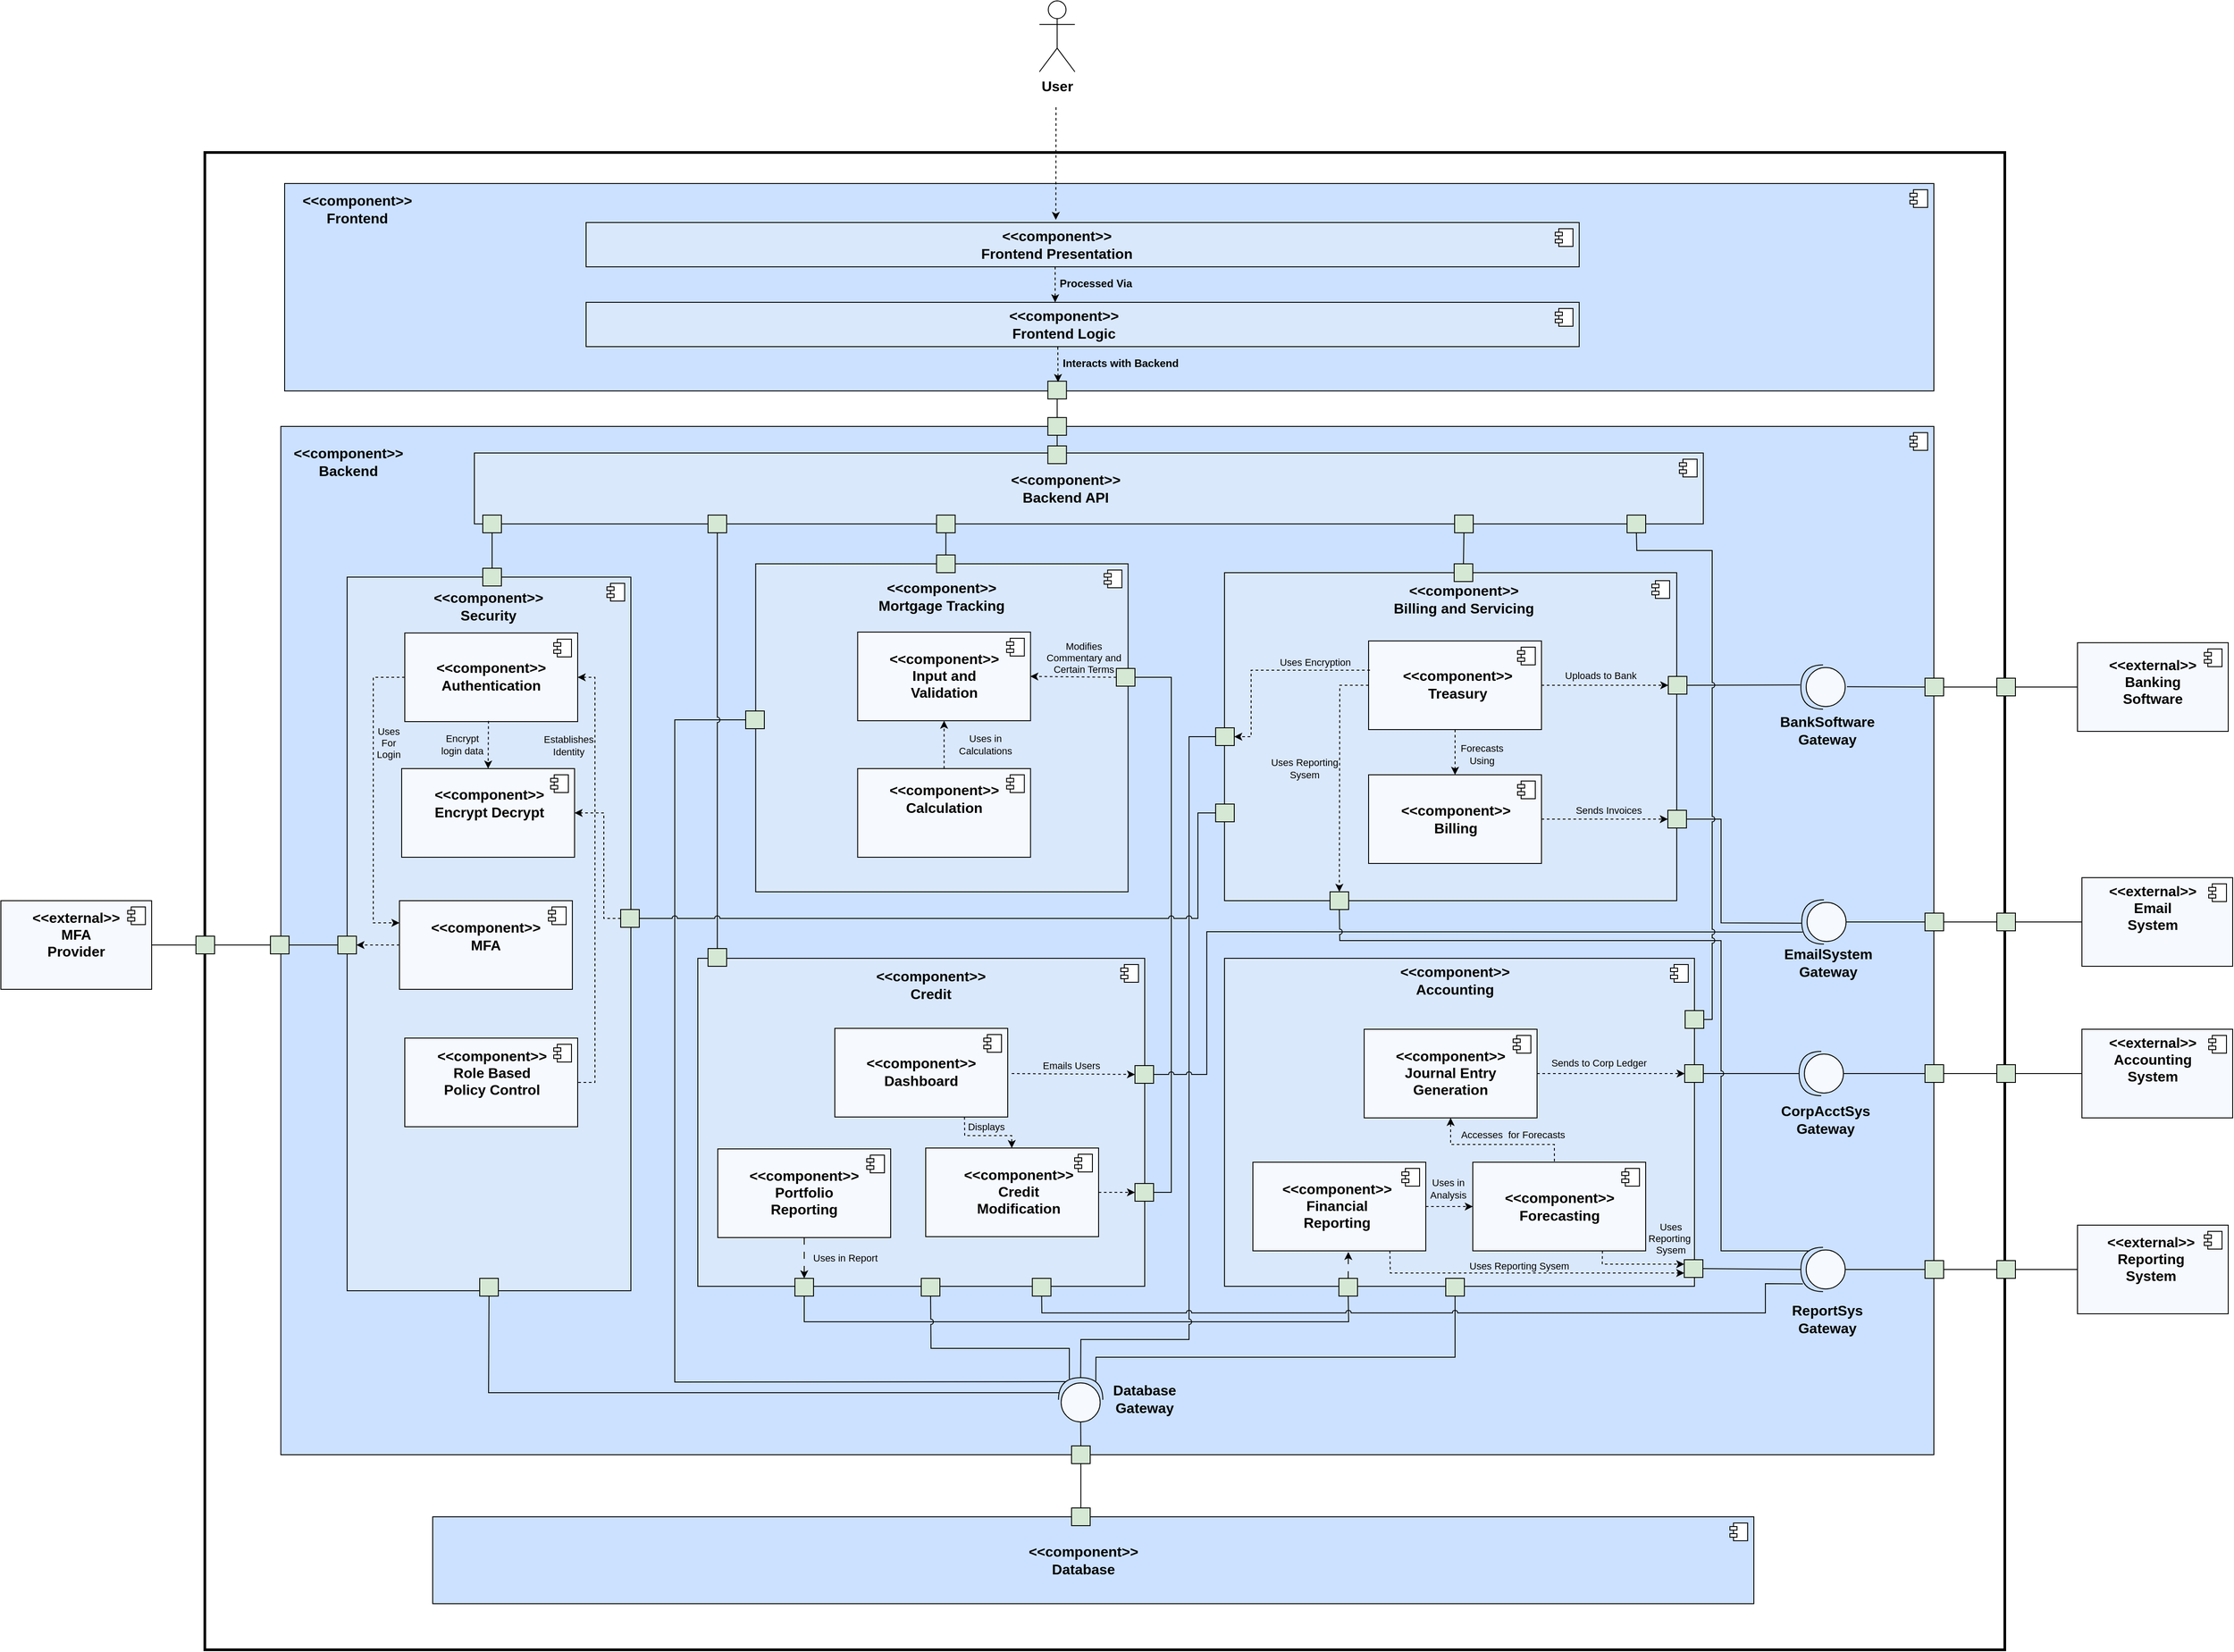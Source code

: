 <mxfile version="26.0.16">
  <diagram name="Page-1" id="dRj62P17vPGRwAONbnoi">
    <mxGraphModel dx="6285" dy="3960" grid="1" gridSize="10" guides="1" tooltips="1" connect="1" arrows="1" fold="1" page="1" pageScale="1" pageWidth="1100" pageHeight="850" math="0" shadow="0">
      <root>
        <mxCell id="0" />
        <mxCell id="1" parent="0" />
        <mxCell id="ZuBJ7Fci8ElWWiTYxjZp-63" value="" style="rounded=0;whiteSpace=wrap;html=1;strokeWidth=3;" parent="1" vertex="1">
          <mxGeometry x="60" y="-409" width="2030" height="1689" as="geometry" />
        </mxCell>
        <mxCell id="pXhrIzy9ZuDb3ajFgZPo-1" value="" style="html=1;dropTarget=0;whiteSpace=wrap;strokeColor=#000000;fillColor=light-dark(#cce1ff, #1d293b);" parent="1" vertex="1">
          <mxGeometry x="150" y="-374" width="1860" height="234" as="geometry" />
        </mxCell>
        <mxCell id="pXhrIzy9ZuDb3ajFgZPo-2" value="" style="shape=module;jettyWidth=8;jettyHeight=4;" parent="pXhrIzy9ZuDb3ajFgZPo-1" vertex="1">
          <mxGeometry x="1" width="20" height="20" relative="1" as="geometry">
            <mxPoint x="-27" y="7" as="offset" />
          </mxGeometry>
        </mxCell>
        <mxCell id="ZuBJ7Fci8ElWWiTYxjZp-59" value="" style="html=1;dropTarget=0;whiteSpace=wrap;strokeColor=#000000;strokeWidth=1;fillColor=light-dark(#cce1ff, #1d293b);labelBackgroundColor=light-dark(#cce1ff, #ededed);" parent="1" vertex="1">
          <mxGeometry x="145.75" y="-100" width="1864.25" height="1160" as="geometry" />
        </mxCell>
        <mxCell id="ZuBJ7Fci8ElWWiTYxjZp-60" value="" style="shape=module;jettyWidth=8;jettyHeight=4;" parent="ZuBJ7Fci8ElWWiTYxjZp-59" vertex="1">
          <mxGeometry x="1" width="20" height="20" relative="1" as="geometry">
            <mxPoint x="-27" y="7" as="offset" />
          </mxGeometry>
        </mxCell>
        <mxCell id="x5JV7EHNoxGNGXIDzq2l-34" value="" style="html=1;dropTarget=0;whiteSpace=wrap;strokeColor=light-dark(#000000, #5c79a3);fillColor=#dae8fc;" parent="1" vertex="1">
          <mxGeometry x="364" y="-70" width="1386" height="80" as="geometry" />
        </mxCell>
        <mxCell id="x5JV7EHNoxGNGXIDzq2l-35" value="" style="shape=module;jettyWidth=8;jettyHeight=4;" parent="x5JV7EHNoxGNGXIDzq2l-34" vertex="1">
          <mxGeometry x="1" width="20" height="20" relative="1" as="geometry">
            <mxPoint x="-27" y="7" as="offset" />
          </mxGeometry>
        </mxCell>
        <mxCell id="x5JV7EHNoxGNGXIDzq2l-20" value="" style="html=1;dropTarget=0;whiteSpace=wrap;strokeColor=light-dark(#000000, #5c79a3);fillColor=#dae8fc;" parent="1" vertex="1">
          <mxGeometry x="220.5" y="70" width="320" height="805" as="geometry" />
        </mxCell>
        <mxCell id="x5JV7EHNoxGNGXIDzq2l-21" value="" style="shape=module;jettyWidth=8;jettyHeight=4;" parent="x5JV7EHNoxGNGXIDzq2l-20" vertex="1">
          <mxGeometry x="1" width="20" height="20" relative="1" as="geometry">
            <mxPoint x="-27" y="7" as="offset" />
          </mxGeometry>
        </mxCell>
        <mxCell id="-uHrVLgHSw7atE6aP2pC-18" value="" style="html=1;dropTarget=0;whiteSpace=wrap;strokeColor=#000000;fillColor=light-dark(#cce1ff, #1d293b);" parent="1" vertex="1">
          <mxGeometry x="317" y="1130" width="1490" height="98" as="geometry" />
        </mxCell>
        <mxCell id="-uHrVLgHSw7atE6aP2pC-19" value="" style="shape=module;jettyWidth=8;jettyHeight=4;" parent="-uHrVLgHSw7atE6aP2pC-18" vertex="1">
          <mxGeometry x="1" width="20" height="20" relative="1" as="geometry">
            <mxPoint x="-27" y="7" as="offset" />
          </mxGeometry>
        </mxCell>
        <mxCell id="-uHrVLgHSw7atE6aP2pC-62" value="" style="html=1;dropTarget=0;whiteSpace=wrap;strokeColor=light-dark(#000000, #5c79a3);fillColor=light-dark(#f6f9fd, #ededed);" parent="1" vertex="1">
          <mxGeometry x="285.5" y="133" width="195" height="100" as="geometry" />
        </mxCell>
        <mxCell id="-uHrVLgHSw7atE6aP2pC-63" value="" style="shape=module;jettyWidth=8;jettyHeight=4;" parent="-uHrVLgHSw7atE6aP2pC-62" vertex="1">
          <mxGeometry x="1" width="20" height="20" relative="1" as="geometry">
            <mxPoint x="-27" y="7" as="offset" />
          </mxGeometry>
        </mxCell>
        <mxCell id="-uHrVLgHSw7atE6aP2pC-64" value="&lt;b&gt;&lt;font style=&quot;font-size: 16px;&quot;&gt;&amp;lt;&amp;lt;component&amp;gt;&amp;gt;&lt;/font&gt;&lt;/b&gt;&lt;div&gt;&lt;span style=&quot;font-size: 16px;&quot;&gt;&lt;b&gt;Authentication&lt;/b&gt;&lt;/span&gt;&lt;/div&gt;" style="text;html=1;align=center;verticalAlign=middle;whiteSpace=wrap;rounded=0;" parent="1" vertex="1">
          <mxGeometry x="323" y="167" width="120" height="30" as="geometry" />
        </mxCell>
        <mxCell id="-uHrVLgHSw7atE6aP2pC-65" value="" style="html=1;dropTarget=0;whiteSpace=wrap;strokeColor=light-dark(#000000, #5c79a3);fillColor=light-dark(#f6f9fd, #ededed);" parent="1" vertex="1">
          <mxGeometry x="282" y="286" width="195" height="100" as="geometry" />
        </mxCell>
        <mxCell id="-uHrVLgHSw7atE6aP2pC-66" value="" style="shape=module;jettyWidth=8;jettyHeight=4;" parent="-uHrVLgHSw7atE6aP2pC-65" vertex="1">
          <mxGeometry x="1" width="20" height="20" relative="1" as="geometry">
            <mxPoint x="-27" y="7" as="offset" />
          </mxGeometry>
        </mxCell>
        <mxCell id="-uHrVLgHSw7atE6aP2pC-67" value="&lt;b&gt;&lt;font style=&quot;font-size: 16px;&quot;&gt;&amp;lt;&amp;lt;component&amp;gt;&amp;gt;&lt;/font&gt;&lt;/b&gt;&lt;div&gt;&lt;span style=&quot;font-size: 16px;&quot;&gt;&lt;b&gt;Encrypt Decrypt&lt;/b&gt;&lt;/span&gt;&lt;/div&gt;" style="text;html=1;align=center;verticalAlign=middle;whiteSpace=wrap;rounded=0;" parent="1" vertex="1">
          <mxGeometry x="320.5" y="309.5" width="120" height="30" as="geometry" />
        </mxCell>
        <mxCell id="x5JV7EHNoxGNGXIDzq2l-4" value="&lt;b&gt;&lt;font style=&quot;font-size: 16px;&quot;&gt;&amp;lt;&amp;lt;component&amp;gt;&amp;gt;&lt;/font&gt;&lt;/b&gt;&lt;div&gt;&lt;span style=&quot;font-size: 16px;&quot;&gt;&lt;b&gt;Backend API&lt;/b&gt;&lt;/span&gt;&lt;/div&gt;" style="text;html=1;align=center;verticalAlign=middle;whiteSpace=wrap;rounded=0;" parent="1" vertex="1">
          <mxGeometry x="991.25" y="-45" width="80" height="30" as="geometry" />
        </mxCell>
        <mxCell id="x5JV7EHNoxGNGXIDzq2l-5" value="" style="html=1;dropTarget=0;whiteSpace=wrap;strokeColor=light-dark(#000000, #5c79a3);fillColor=#dae8fc;" parent="1" vertex="1">
          <mxGeometry x="490" y="-240" width="1120" height="50" as="geometry" />
        </mxCell>
        <mxCell id="x5JV7EHNoxGNGXIDzq2l-6" value="" style="shape=module;jettyWidth=8;jettyHeight=4;" parent="x5JV7EHNoxGNGXIDzq2l-5" vertex="1">
          <mxGeometry x="1" width="20" height="20" relative="1" as="geometry">
            <mxPoint x="-27" y="7" as="offset" />
          </mxGeometry>
        </mxCell>
        <mxCell id="x5JV7EHNoxGNGXIDzq2l-7" value="" style="html=1;dropTarget=0;whiteSpace=wrap;strokeColor=light-dark(#000000, #5c79a3);fillColor=#dae8fc;" parent="1" vertex="1">
          <mxGeometry x="490" y="-330" width="1120" height="50" as="geometry" />
        </mxCell>
        <mxCell id="x5JV7EHNoxGNGXIDzq2l-8" value="" style="shape=module;jettyWidth=8;jettyHeight=4;" parent="x5JV7EHNoxGNGXIDzq2l-7" vertex="1">
          <mxGeometry x="1" width="20" height="20" relative="1" as="geometry">
            <mxPoint x="-27" y="7" as="offset" />
          </mxGeometry>
        </mxCell>
        <mxCell id="x5JV7EHNoxGNGXIDzq2l-9" value="&lt;b&gt;&lt;font style=&quot;font-size: 16px;&quot;&gt;&amp;lt;&amp;lt;component&amp;gt;&amp;gt;&lt;/font&gt;&lt;/b&gt;&lt;div&gt;&lt;span style=&quot;font-size: 16px;&quot;&gt;&lt;b&gt;Frontend Logic&lt;/b&gt;&lt;/span&gt;&lt;/div&gt;" style="text;html=1;align=center;verticalAlign=middle;whiteSpace=wrap;rounded=0;" parent="1" vertex="1">
          <mxGeometry x="988.5" y="-230" width="80" height="30" as="geometry" />
        </mxCell>
        <mxCell id="x5JV7EHNoxGNGXIDzq2l-10" value="&lt;span&gt;&lt;font style=&quot;font-size: 16px;&quot;&gt;&amp;lt;&amp;lt;component&amp;gt;&amp;gt;&lt;/font&gt;&lt;/span&gt;&lt;div&gt;&lt;span style=&quot;font-size: 16px;&quot;&gt;&lt;span&gt;Frontend Presentation&lt;/span&gt;&lt;/span&gt;&lt;/div&gt;" style="text;html=1;align=center;verticalAlign=middle;whiteSpace=wrap;rounded=0;fontStyle=1" parent="1" vertex="1">
          <mxGeometry x="906.25" y="-320" width="230" height="30" as="geometry" />
        </mxCell>
        <mxCell id="x5JV7EHNoxGNGXIDzq2l-22" value="&lt;b&gt;&lt;font style=&quot;font-size: 16px;&quot;&gt;&amp;lt;&amp;lt;component&amp;gt;&amp;gt;&lt;/font&gt;&lt;/b&gt;&lt;div&gt;&lt;b&gt;&lt;font style=&quot;font-size: 16px;&quot;&gt;Security&lt;/font&gt;&lt;/b&gt;&lt;/div&gt;" style="text;html=1;align=center;verticalAlign=middle;whiteSpace=wrap;rounded=0;" parent="1" vertex="1">
          <mxGeometry x="319.5" y="88" width="120" height="30" as="geometry" />
        </mxCell>
        <mxCell id="x5JV7EHNoxGNGXIDzq2l-23" value="" style="endArrow=classic;html=1;rounded=0;dashed=1;" parent="1" edge="1">
          <mxGeometry width="50" height="50" relative="1" as="geometry">
            <mxPoint x="1019" y="-280" as="sourcePoint" />
            <mxPoint x="1019" y="-240" as="targetPoint" />
          </mxGeometry>
        </mxCell>
        <mxCell id="x5JV7EHNoxGNGXIDzq2l-25" value="" style="rounded=0;whiteSpace=wrap;html=1;fillColor=#d5e8d4;strokeColor=light-dark(#000000, #446e2c);" parent="1" vertex="1">
          <mxGeometry x="1010.76" y="-151" width="21" height="20" as="geometry" />
        </mxCell>
        <mxCell id="x5JV7EHNoxGNGXIDzq2l-27" value="" style="rounded=0;whiteSpace=wrap;html=1;fillColor=#d5e8d4;strokeColor=light-dark(#000000, #446e2c);" parent="1" vertex="1">
          <mxGeometry x="1010.76" y="-78" width="21" height="20" as="geometry" />
        </mxCell>
        <mxCell id="x5JV7EHNoxGNGXIDzq2l-37" value="" style="endArrow=none;html=1;rounded=0;exitX=0.5;exitY=0;exitDx=0;exitDy=0;entryX=0.5;entryY=1;entryDx=0;entryDy=0;" parent="1" source="x5JV7EHNoxGNGXIDzq2l-27" target="x5JV7EHNoxGNGXIDzq2l-25" edge="1">
          <mxGeometry width="50" height="50" relative="1" as="geometry">
            <mxPoint x="1066.26" y="-80" as="sourcePoint" />
            <mxPoint x="1116.26" y="-130" as="targetPoint" />
          </mxGeometry>
        </mxCell>
        <mxCell id="x5JV7EHNoxGNGXIDzq2l-38" value="" style="endArrow=classic;html=1;rounded=0;dashed=1;exitX=0.475;exitY=1.009;exitDx=0;exitDy=0;exitPerimeter=0;" parent="1" source="x5JV7EHNoxGNGXIDzq2l-5" edge="1">
          <mxGeometry width="50" height="50" relative="1" as="geometry">
            <mxPoint x="1229.996" y="-188" as="sourcePoint" />
            <mxPoint x="1022.26" y="-150" as="targetPoint" />
          </mxGeometry>
        </mxCell>
        <mxCell id="x5JV7EHNoxGNGXIDzq2l-46" value="" style="endArrow=classic;html=1;rounded=0;exitX=0.484;exitY=0.993;exitDx=0;exitDy=0;entryX=0.5;entryY=0;entryDx=0;entryDy=0;exitPerimeter=0;dashed=1;" parent="1" source="-uHrVLgHSw7atE6aP2pC-62" edge="1">
          <mxGeometry width="50" height="50" relative="1" as="geometry">
            <mxPoint x="380.465" y="233.4" as="sourcePoint" />
            <mxPoint x="379.5" y="286" as="targetPoint" />
            <Array as="points" />
          </mxGeometry>
        </mxCell>
        <mxCell id="ZuBJ7Fci8ElWWiTYxjZp-139" value="Encrypt&lt;div&gt;login data&lt;/div&gt;" style="edgeLabel;html=1;align=center;verticalAlign=middle;resizable=0;points=[];labelBackgroundColor=none;" parent="x5JV7EHNoxGNGXIDzq2l-46" vertex="1" connectable="0">
          <mxGeometry x="-0.142" y="2" relative="1" as="geometry">
            <mxPoint x="-32" y="3" as="offset" />
          </mxGeometry>
        </mxCell>
        <mxCell id="x5JV7EHNoxGNGXIDzq2l-82" value="" style="rounded=0;whiteSpace=wrap;html=1;fillColor=#d5e8d4;strokeColor=light-dark(#000000, #446e2c);" parent="1" vertex="1">
          <mxGeometry x="1010.76" y="-110" width="21" height="20" as="geometry" />
        </mxCell>
        <mxCell id="x5JV7EHNoxGNGXIDzq2l-84" value="" style="rounded=0;whiteSpace=wrap;html=1;fillColor=#d5e8d4;strokeColor=light-dark(#000000, #446e2c);" parent="1" vertex="1">
          <mxGeometry x="370" y="861" width="21" height="20" as="geometry" />
        </mxCell>
        <mxCell id="x5JV7EHNoxGNGXIDzq2l-102" value="&lt;font style=&quot;font-size: 16px;&quot;&gt;&lt;b&gt;User&lt;/b&gt;&lt;/font&gt;" style="shape=umlActor;verticalLabelPosition=bottom;verticalAlign=top;html=1;outlineConnect=0;aspect=fixed;" parent="1" vertex="1">
          <mxGeometry x="1001.25" y="-580" width="40" height="80" as="geometry" />
        </mxCell>
        <mxCell id="x5JV7EHNoxGNGXIDzq2l-104" value="" style="endArrow=classic;html=1;rounded=0;entryX=0.473;entryY=-0.06;entryDx=0;entryDy=0;entryPerimeter=0;dashed=1;" parent="1" target="x5JV7EHNoxGNGXIDzq2l-7" edge="1">
          <mxGeometry width="50" height="50" relative="1" as="geometry">
            <mxPoint x="1020" y="-460" as="sourcePoint" />
            <mxPoint x="860" y="-480" as="targetPoint" />
          </mxGeometry>
        </mxCell>
        <mxCell id="x5JV7EHNoxGNGXIDzq2l-115" value="&lt;b&gt;Processed Via&lt;/b&gt;" style="text;html=1;align=center;verticalAlign=middle;whiteSpace=wrap;rounded=0;fillColor=none;" parent="1" vertex="1">
          <mxGeometry x="1020.5" y="-276" width="87.5" height="30" as="geometry" />
        </mxCell>
        <mxCell id="x5JV7EHNoxGNGXIDzq2l-116" value="&lt;b&gt;Interacts with Backend&lt;/b&gt;" style="text;html=1;align=center;verticalAlign=middle;whiteSpace=wrap;rounded=0;fillColor=none;" parent="1" vertex="1">
          <mxGeometry x="1020.5" y="-186" width="143.5" height="30" as="geometry" />
        </mxCell>
        <mxCell id="-U5uecchrFsz0ZKmxGtE-1" value="" style="html=1;dropTarget=0;whiteSpace=wrap;strokeColor=light-dark(#000000, #5c79a3);fillColor=#dae8fc;" parent="1" vertex="1">
          <mxGeometry x="681.25" y="55" width="420" height="370" as="geometry" />
        </mxCell>
        <mxCell id="-U5uecchrFsz0ZKmxGtE-2" value="" style="shape=module;jettyWidth=8;jettyHeight=4;" parent="-U5uecchrFsz0ZKmxGtE-1" vertex="1">
          <mxGeometry x="1" width="20" height="20" relative="1" as="geometry">
            <mxPoint x="-27" y="7" as="offset" />
          </mxGeometry>
        </mxCell>
        <mxCell id="-U5uecchrFsz0ZKmxGtE-3" value="&lt;b&gt;&lt;font style=&quot;font-size: 16px;&quot;&gt;&amp;lt;&amp;lt;component&amp;gt;&amp;gt;&lt;/font&gt;&lt;/b&gt;&lt;div&gt;&lt;span style=&quot;font-size: 16px;&quot;&gt;&lt;b&gt;Mortgage Tracking&lt;/b&gt;&lt;/span&gt;&lt;/div&gt;" style="text;html=1;align=center;verticalAlign=middle;whiteSpace=wrap;rounded=0;" parent="1" vertex="1">
          <mxGeometry x="781.25" y="77" width="220" height="30" as="geometry" />
        </mxCell>
        <mxCell id="-U5uecchrFsz0ZKmxGtE-4" value="" style="html=1;dropTarget=0;whiteSpace=wrap;strokeColor=light-dark(#000000, #5c79a3);fillColor=#dae8fc;" parent="1" vertex="1">
          <mxGeometry x="1210" y="500" width="530" height="370" as="geometry" />
        </mxCell>
        <mxCell id="-U5uecchrFsz0ZKmxGtE-5" value="" style="shape=module;jettyWidth=8;jettyHeight=4;" parent="-U5uecchrFsz0ZKmxGtE-4" vertex="1">
          <mxGeometry x="1" width="20" height="20" relative="1" as="geometry">
            <mxPoint x="-27" y="7" as="offset" />
          </mxGeometry>
        </mxCell>
        <mxCell id="-U5uecchrFsz0ZKmxGtE-6" value="&lt;b&gt;&lt;font style=&quot;font-size: 16px;&quot;&gt;&amp;lt;&amp;lt;component&amp;gt;&amp;gt;&lt;/font&gt;&lt;/b&gt;&lt;div&gt;&lt;span style=&quot;font-size: 16px;&quot;&gt;&lt;b&gt;Accounting&lt;/b&gt;&lt;/span&gt;&lt;/div&gt;" style="text;html=1;align=center;verticalAlign=middle;whiteSpace=wrap;rounded=0;" parent="1" vertex="1">
          <mxGeometry x="1360" y="510" width="220" height="30" as="geometry" />
        </mxCell>
        <mxCell id="-U5uecchrFsz0ZKmxGtE-7" value="" style="html=1;dropTarget=0;whiteSpace=wrap;strokeColor=light-dark(#000000, #5c79a3);fillColor=#dae8fc;" parent="1" vertex="1">
          <mxGeometry x="1210" y="65" width="510" height="370" as="geometry" />
        </mxCell>
        <mxCell id="-U5uecchrFsz0ZKmxGtE-8" value="" style="shape=module;jettyWidth=8;jettyHeight=4;" parent="-U5uecchrFsz0ZKmxGtE-7" vertex="1">
          <mxGeometry x="1" width="20" height="20" relative="1" as="geometry">
            <mxPoint x="-28" y="9" as="offset" />
          </mxGeometry>
        </mxCell>
        <mxCell id="-U5uecchrFsz0ZKmxGtE-9" value="&lt;b&gt;&lt;font style=&quot;font-size: 16px;&quot;&gt;&amp;lt;&amp;lt;component&amp;gt;&amp;gt;&lt;/font&gt;&lt;/b&gt;&lt;div&gt;&lt;span style=&quot;font-size: 16px;&quot;&gt;&lt;b&gt;Billing and Servicing&lt;/b&gt;&lt;/span&gt;&lt;/div&gt;" style="text;html=1;align=center;verticalAlign=middle;whiteSpace=wrap;rounded=0;" parent="1" vertex="1">
          <mxGeometry x="1370" y="80" width="220" height="30" as="geometry" />
        </mxCell>
        <mxCell id="-U5uecchrFsz0ZKmxGtE-10" value="" style="html=1;dropTarget=0;whiteSpace=wrap;strokeColor=light-dark(#000000, #5c79a3);fillColor=#dae8fc;" parent="1" vertex="1">
          <mxGeometry x="616" y="500" width="504" height="370" as="geometry" />
        </mxCell>
        <mxCell id="-U5uecchrFsz0ZKmxGtE-11" value="" style="shape=module;jettyWidth=8;jettyHeight=4;" parent="-U5uecchrFsz0ZKmxGtE-10" vertex="1">
          <mxGeometry x="1" width="20" height="20" relative="1" as="geometry">
            <mxPoint x="-27" y="7" as="offset" />
          </mxGeometry>
        </mxCell>
        <mxCell id="-U5uecchrFsz0ZKmxGtE-12" value="&lt;b&gt;&lt;font style=&quot;font-size: 16px;&quot;&gt;&amp;lt;&amp;lt;component&amp;gt;&amp;gt;&lt;/font&gt;&lt;/b&gt;&lt;div&gt;&lt;span style=&quot;font-size: 16px;&quot;&gt;&lt;b&gt;Credit&lt;/b&gt;&lt;/span&gt;&lt;/div&gt;" style="text;html=1;align=center;verticalAlign=middle;whiteSpace=wrap;rounded=0;" parent="1" vertex="1">
          <mxGeometry x="768.5" y="515" width="220" height="30" as="geometry" />
        </mxCell>
        <mxCell id="-U5uecchrFsz0ZKmxGtE-15" value="" style="html=1;dropTarget=0;whiteSpace=wrap;strokeColor=light-dark(#000000, #5c79a3);fillColor=light-dark(#f6f9fd, #ededed);" parent="1" vertex="1">
          <mxGeometry x="796.25" y="132" width="195" height="100" as="geometry" />
        </mxCell>
        <mxCell id="-U5uecchrFsz0ZKmxGtE-16" value="" style="shape=module;jettyWidth=8;jettyHeight=4;" parent="-U5uecchrFsz0ZKmxGtE-15" vertex="1">
          <mxGeometry x="1" width="20" height="20" relative="1" as="geometry">
            <mxPoint x="-27" y="7" as="offset" />
          </mxGeometry>
        </mxCell>
        <mxCell id="-U5uecchrFsz0ZKmxGtE-17" value="&lt;b&gt;&lt;font style=&quot;font-size: 16px;&quot;&gt;&amp;lt;&amp;lt;component&amp;gt;&amp;gt;&lt;/font&gt;&lt;/b&gt;&lt;div&gt;&lt;span style=&quot;font-size: 16px;&quot;&gt;&lt;b&gt;Input and Validation&lt;/b&gt;&lt;/span&gt;&lt;/div&gt;" style="text;html=1;align=center;verticalAlign=middle;whiteSpace=wrap;rounded=0;" parent="1" vertex="1">
          <mxGeometry x="833.75" y="166" width="120" height="30" as="geometry" />
        </mxCell>
        <mxCell id="-U5uecchrFsz0ZKmxGtE-18" value="" style="html=1;dropTarget=0;whiteSpace=wrap;strokeColor=light-dark(#000000, #5c79a3);fillColor=light-dark(#f6f9fd, #ededed);" parent="1" vertex="1">
          <mxGeometry x="796.25" y="286" width="195" height="100" as="geometry" />
        </mxCell>
        <mxCell id="-U5uecchrFsz0ZKmxGtE-19" value="" style="shape=module;jettyWidth=8;jettyHeight=4;" parent="-U5uecchrFsz0ZKmxGtE-18" vertex="1">
          <mxGeometry x="1" width="20" height="20" relative="1" as="geometry">
            <mxPoint x="-27" y="7" as="offset" />
          </mxGeometry>
        </mxCell>
        <mxCell id="-U5uecchrFsz0ZKmxGtE-20" value="&lt;b&gt;&lt;font style=&quot;font-size: 16px;&quot;&gt;&amp;lt;&amp;lt;component&amp;gt;&amp;gt;&lt;/font&gt;&lt;/b&gt;&lt;div&gt;&lt;span style=&quot;font-size: 16px;&quot;&gt;&lt;b&gt;Calculation&lt;/b&gt;&lt;/span&gt;&lt;/div&gt;" style="text;html=1;align=center;verticalAlign=middle;whiteSpace=wrap;rounded=0;" parent="1" vertex="1">
          <mxGeometry x="833.75" y="305" width="120" height="30" as="geometry" />
        </mxCell>
        <mxCell id="-U5uecchrFsz0ZKmxGtE-24" value="" style="html=1;dropTarget=0;whiteSpace=wrap;strokeColor=light-dark(#000000, #5c79a3);fillColor=light-dark(#f6f9fd, #ededed);" parent="1" vertex="1">
          <mxGeometry x="770.5" y="579" width="195" height="100" as="geometry" />
        </mxCell>
        <mxCell id="-U5uecchrFsz0ZKmxGtE-25" value="" style="shape=module;jettyWidth=8;jettyHeight=4;" parent="-U5uecchrFsz0ZKmxGtE-24" vertex="1">
          <mxGeometry x="1" width="20" height="20" relative="1" as="geometry">
            <mxPoint x="-27" y="7" as="offset" />
          </mxGeometry>
        </mxCell>
        <mxCell id="-U5uecchrFsz0ZKmxGtE-26" value="&lt;b&gt;&lt;font style=&quot;font-size: 16px;&quot;&gt;&amp;lt;&amp;lt;component&amp;gt;&amp;gt;&lt;/font&gt;&lt;/b&gt;&lt;div&gt;&lt;span style=&quot;font-size: 16px;&quot;&gt;&lt;b&gt;Dashboard&lt;/b&gt;&lt;/span&gt;&lt;/div&gt;" style="text;html=1;align=center;verticalAlign=middle;whiteSpace=wrap;rounded=0;" parent="1" vertex="1">
          <mxGeometry x="808" y="613" width="120" height="30" as="geometry" />
        </mxCell>
        <mxCell id="-U5uecchrFsz0ZKmxGtE-29" value="" style="html=1;dropTarget=0;whiteSpace=wrap;strokeColor=light-dark(#000000, #5c79a3);fillColor=light-dark(#f6f9fd, #ededed);" parent="1" vertex="1">
          <mxGeometry x="638.5" y="715" width="195" height="100" as="geometry" />
        </mxCell>
        <mxCell id="-U5uecchrFsz0ZKmxGtE-30" value="" style="shape=module;jettyWidth=8;jettyHeight=4;" parent="-U5uecchrFsz0ZKmxGtE-29" vertex="1">
          <mxGeometry x="1" width="20" height="20" relative="1" as="geometry">
            <mxPoint x="-27" y="7" as="offset" />
          </mxGeometry>
        </mxCell>
        <mxCell id="-U5uecchrFsz0ZKmxGtE-31" value="&lt;b&gt;&lt;font style=&quot;font-size: 16px;&quot;&gt;&amp;lt;&amp;lt;component&amp;gt;&amp;gt;&lt;/font&gt;&lt;/b&gt;&lt;div&gt;&lt;span style=&quot;font-size: 16px;&quot;&gt;&lt;b&gt;Portfolio&lt;/b&gt;&lt;/span&gt;&lt;/div&gt;&lt;div&gt;&lt;span style=&quot;font-size: 16px;&quot;&gt;&lt;b&gt;Reporting&lt;/b&gt;&lt;/span&gt;&lt;/div&gt;" style="text;html=1;align=center;verticalAlign=middle;whiteSpace=wrap;rounded=0;" parent="1" vertex="1">
          <mxGeometry x="676" y="749" width="120" height="30" as="geometry" />
        </mxCell>
        <mxCell id="-U5uecchrFsz0ZKmxGtE-35" value="" style="html=1;dropTarget=0;whiteSpace=wrap;strokeColor=light-dark(#000000, #5c79a3);fillColor=light-dark(#f6f9fd, #ededed);" parent="1" vertex="1">
          <mxGeometry x="873" y="714" width="195" height="100" as="geometry" />
        </mxCell>
        <mxCell id="-U5uecchrFsz0ZKmxGtE-36" value="" style="shape=module;jettyWidth=8;jettyHeight=4;" parent="-U5uecchrFsz0ZKmxGtE-35" vertex="1">
          <mxGeometry x="1" width="20" height="20" relative="1" as="geometry">
            <mxPoint x="-27" y="7" as="offset" />
          </mxGeometry>
        </mxCell>
        <mxCell id="-U5uecchrFsz0ZKmxGtE-37" value="&lt;b&gt;&lt;font style=&quot;font-size: 16px;&quot;&gt;&amp;lt;&amp;lt;component&amp;gt;&amp;gt;&lt;/font&gt;&lt;/b&gt;&lt;div&gt;&lt;span style=&quot;font-size: 16px;&quot;&gt;&lt;b&gt;Credit Modification&lt;/b&gt;&lt;/span&gt;&lt;/div&gt;" style="text;html=1;align=center;verticalAlign=middle;whiteSpace=wrap;rounded=0;" parent="1" vertex="1">
          <mxGeometry x="917.5" y="748" width="120" height="30" as="geometry" />
        </mxCell>
        <mxCell id="-U5uecchrFsz0ZKmxGtE-38" value="" style="html=1;dropTarget=0;whiteSpace=wrap;strokeColor=light-dark(#000000, #5c79a3);fillColor=light-dark(#f6f9fd, #ededed);" parent="1" vertex="1">
          <mxGeometry x="1367.5" y="580" width="195" height="100" as="geometry" />
        </mxCell>
        <mxCell id="-U5uecchrFsz0ZKmxGtE-39" value="" style="shape=module;jettyWidth=8;jettyHeight=4;" parent="-U5uecchrFsz0ZKmxGtE-38" vertex="1">
          <mxGeometry x="1" width="20" height="20" relative="1" as="geometry">
            <mxPoint x="-27" y="7" as="offset" />
          </mxGeometry>
        </mxCell>
        <mxCell id="-U5uecchrFsz0ZKmxGtE-40" value="&lt;b&gt;&lt;font style=&quot;font-size: 16px;&quot;&gt;&amp;lt;&amp;lt;component&amp;gt;&amp;gt;&lt;/font&gt;&lt;/b&gt;&lt;div&gt;&lt;span style=&quot;font-size: 16px;&quot;&gt;&lt;b&gt;Journal Entry Generation&lt;/b&gt;&lt;/span&gt;&lt;/div&gt;" style="text;html=1;align=center;verticalAlign=middle;whiteSpace=wrap;rounded=0;" parent="1" vertex="1">
          <mxGeometry x="1405" y="614" width="120" height="30" as="geometry" />
        </mxCell>
        <mxCell id="-U5uecchrFsz0ZKmxGtE-43" value="" style="html=1;dropTarget=0;whiteSpace=wrap;strokeColor=light-dark(#000000, #5c79a3);fillColor=light-dark(#f6f9fd, #ededed);" parent="1" vertex="1">
          <mxGeometry x="1242" y="730" width="195" height="100" as="geometry" />
        </mxCell>
        <mxCell id="-U5uecchrFsz0ZKmxGtE-44" value="" style="shape=module;jettyWidth=8;jettyHeight=4;" parent="-U5uecchrFsz0ZKmxGtE-43" vertex="1">
          <mxGeometry x="1" width="20" height="20" relative="1" as="geometry">
            <mxPoint x="-27" y="7" as="offset" />
          </mxGeometry>
        </mxCell>
        <mxCell id="-U5uecchrFsz0ZKmxGtE-45" value="&lt;b&gt;&lt;font style=&quot;font-size: 16px;&quot;&gt;&amp;lt;&amp;lt;component&amp;gt;&amp;gt;&lt;/font&gt;&lt;/b&gt;&lt;div&gt;&lt;span style=&quot;font-size: 16px;&quot;&gt;&lt;b&gt;Financial&lt;/b&gt;&lt;/span&gt;&lt;/div&gt;&lt;div&gt;&lt;span style=&quot;font-size: 16px;&quot;&gt;&lt;b&gt;Reporting&lt;/b&gt;&lt;/span&gt;&lt;/div&gt;" style="text;html=1;align=center;verticalAlign=middle;whiteSpace=wrap;rounded=0;" parent="1" vertex="1">
          <mxGeometry x="1276.5" y="764" width="120" height="30" as="geometry" />
        </mxCell>
        <mxCell id="-U5uecchrFsz0ZKmxGtE-46" value="" style="html=1;dropTarget=0;whiteSpace=wrap;strokeColor=light-dark(#000000, #5c79a3);fillColor=light-dark(#f6f9fd, #ededed);" parent="1" vertex="1">
          <mxGeometry x="1490" y="730" width="195" height="100" as="geometry" />
        </mxCell>
        <mxCell id="-U5uecchrFsz0ZKmxGtE-47" value="" style="shape=module;jettyWidth=8;jettyHeight=4;" parent="-U5uecchrFsz0ZKmxGtE-46" vertex="1">
          <mxGeometry x="1" width="20" height="20" relative="1" as="geometry">
            <mxPoint x="-27" y="7" as="offset" />
          </mxGeometry>
        </mxCell>
        <mxCell id="-U5uecchrFsz0ZKmxGtE-48" value="&lt;b&gt;&lt;font style=&quot;font-size: 16px;&quot;&gt;&amp;lt;&amp;lt;component&amp;gt;&amp;gt;&lt;/font&gt;&lt;/b&gt;&lt;div&gt;&lt;span style=&quot;font-size: 16px;&quot;&gt;&lt;b&gt;Forecasting&lt;/b&gt;&lt;/span&gt;&lt;/div&gt;" style="text;html=1;align=center;verticalAlign=middle;whiteSpace=wrap;rounded=0;" parent="1" vertex="1">
          <mxGeometry x="1528" y="765" width="120" height="30" as="geometry" />
        </mxCell>
        <mxCell id="-U5uecchrFsz0ZKmxGtE-49" value="" style="html=1;dropTarget=0;whiteSpace=wrap;strokeColor=light-dark(#000000, #5c79a3);fillColor=light-dark(#f6f9fd, #ededed);" parent="1" vertex="1">
          <mxGeometry x="1372.5" y="142" width="195" height="100" as="geometry" />
        </mxCell>
        <mxCell id="-U5uecchrFsz0ZKmxGtE-50" value="" style="shape=module;jettyWidth=8;jettyHeight=4;" parent="-U5uecchrFsz0ZKmxGtE-49" vertex="1">
          <mxGeometry x="1" width="20" height="20" relative="1" as="geometry">
            <mxPoint x="-27" y="7" as="offset" />
          </mxGeometry>
        </mxCell>
        <mxCell id="-U5uecchrFsz0ZKmxGtE-51" value="&lt;b&gt;&lt;font style=&quot;font-size: 16px;&quot;&gt;&amp;lt;&amp;lt;component&amp;gt;&amp;gt;&lt;/font&gt;&lt;/b&gt;&lt;div&gt;&lt;span style=&quot;font-size: 16px;&quot;&gt;&lt;b&gt;Treasury&lt;/b&gt;&lt;/span&gt;&lt;/div&gt;" style="text;html=1;align=center;verticalAlign=middle;whiteSpace=wrap;rounded=0;" parent="1" vertex="1">
          <mxGeometry x="1412.5" y="176" width="120" height="30" as="geometry" />
        </mxCell>
        <mxCell id="-U5uecchrFsz0ZKmxGtE-52" value="" style="html=1;dropTarget=0;whiteSpace=wrap;strokeColor=light-dark(#000000, #5c79a3);fillColor=light-dark(#f6f9fd, #ededed);" parent="1" vertex="1">
          <mxGeometry x="1372.5" y="293" width="195" height="100" as="geometry" />
        </mxCell>
        <mxCell id="-U5uecchrFsz0ZKmxGtE-53" value="" style="shape=module;jettyWidth=8;jettyHeight=4;" parent="-U5uecchrFsz0ZKmxGtE-52" vertex="1">
          <mxGeometry x="1" width="20" height="20" relative="1" as="geometry">
            <mxPoint x="-27" y="7" as="offset" />
          </mxGeometry>
        </mxCell>
        <mxCell id="-U5uecchrFsz0ZKmxGtE-54" value="&lt;b&gt;&lt;font style=&quot;font-size: 16px;&quot;&gt;&amp;lt;&amp;lt;component&amp;gt;&amp;gt;&lt;/font&gt;&lt;/b&gt;&lt;div&gt;&lt;span style=&quot;font-size: 16px;&quot;&gt;&lt;b&gt;Billing&lt;/b&gt;&lt;/span&gt;&lt;/div&gt;" style="text;html=1;align=center;verticalAlign=middle;whiteSpace=wrap;rounded=0;" parent="1" vertex="1">
          <mxGeometry x="1411" y="328" width="120" height="30" as="geometry" />
        </mxCell>
        <mxCell id="-U5uecchrFsz0ZKmxGtE-59" value="" style="html=1;dropTarget=0;whiteSpace=wrap;strokeColor=default;fillColor=light-dark(#f6f9fd, #ededed);" parent="1" vertex="1">
          <mxGeometry x="2172" y="144" width="170" height="100" as="geometry" />
        </mxCell>
        <mxCell id="-U5uecchrFsz0ZKmxGtE-60" value="" style="shape=module;jettyWidth=8;jettyHeight=4;" parent="-U5uecchrFsz0ZKmxGtE-59" vertex="1">
          <mxGeometry x="1" width="20" height="20" relative="1" as="geometry">
            <mxPoint x="-27" y="7" as="offset" />
          </mxGeometry>
        </mxCell>
        <mxCell id="-U5uecchrFsz0ZKmxGtE-61" value="&lt;b&gt;&lt;font style=&quot;font-size: 16px;&quot;&gt;&amp;lt;&amp;lt;external&amp;gt;&amp;gt;&lt;/font&gt;&lt;/b&gt;&lt;div&gt;&lt;b&gt;&lt;font style=&quot;font-size: 16px;&quot;&gt;Banking&lt;/font&gt;&lt;/b&gt;&lt;/div&gt;&lt;div&gt;&lt;b&gt;&lt;font style=&quot;font-size: 16px;&quot;&gt;Software&lt;/font&gt;&lt;/b&gt;&lt;/div&gt;" style="text;html=1;align=center;verticalAlign=middle;whiteSpace=wrap;rounded=0;" parent="1" vertex="1">
          <mxGeometry x="2197" y="173" width="120" height="30" as="geometry" />
        </mxCell>
        <mxCell id="-U5uecchrFsz0ZKmxGtE-62" value="" style="html=1;dropTarget=0;whiteSpace=wrap;strokeColor=default;fillColor=light-dark(#f6f9fd, #ededed);" parent="1" vertex="1">
          <mxGeometry x="2177" y="409" width="170" height="100" as="geometry" />
        </mxCell>
        <mxCell id="-U5uecchrFsz0ZKmxGtE-63" value="" style="shape=module;jettyWidth=8;jettyHeight=4;" parent="-U5uecchrFsz0ZKmxGtE-62" vertex="1">
          <mxGeometry x="1" width="20" height="20" relative="1" as="geometry">
            <mxPoint x="-27" y="7" as="offset" />
          </mxGeometry>
        </mxCell>
        <mxCell id="-U5uecchrFsz0ZKmxGtE-64" value="&lt;b&gt;&lt;font style=&quot;font-size: 16px;&quot;&gt;&amp;lt;&amp;lt;external&amp;gt;&amp;gt;&lt;/font&gt;&lt;/b&gt;&lt;div&gt;&lt;span style=&quot;font-size: 16px;&quot;&gt;&lt;b&gt;Email System&lt;/b&gt;&lt;/span&gt;&lt;/div&gt;" style="text;html=1;align=center;verticalAlign=middle;whiteSpace=wrap;rounded=0;" parent="1" vertex="1">
          <mxGeometry x="2207" y="428" width="100" height="30" as="geometry" />
        </mxCell>
        <mxCell id="-U5uecchrFsz0ZKmxGtE-65" value="" style="html=1;dropTarget=0;whiteSpace=wrap;strokeColor=default;fillColor=light-dark(#f6f9fd, #ededed);" parent="1" vertex="1">
          <mxGeometry x="2172" y="801" width="170" height="100" as="geometry" />
        </mxCell>
        <mxCell id="-U5uecchrFsz0ZKmxGtE-66" value="" style="shape=module;jettyWidth=8;jettyHeight=4;" parent="-U5uecchrFsz0ZKmxGtE-65" vertex="1">
          <mxGeometry x="1" width="20" height="20" relative="1" as="geometry">
            <mxPoint x="-27" y="7" as="offset" />
          </mxGeometry>
        </mxCell>
        <mxCell id="-U5uecchrFsz0ZKmxGtE-67" value="&lt;b&gt;&lt;font style=&quot;font-size: 16px;&quot;&gt;&amp;lt;&amp;lt;external&amp;gt;&amp;gt;&lt;/font&gt;&lt;/b&gt;&lt;div&gt;&lt;span style=&quot;font-size: 16px;&quot;&gt;&lt;b&gt;Reporting System&lt;/b&gt;&lt;/span&gt;&lt;/div&gt;" style="text;html=1;align=center;verticalAlign=middle;whiteSpace=wrap;rounded=0;" parent="1" vertex="1">
          <mxGeometry x="2205" y="824" width="100" height="30" as="geometry" />
        </mxCell>
        <mxCell id="-U5uecchrFsz0ZKmxGtE-68" value="" style="html=1;dropTarget=0;whiteSpace=wrap;strokeColor=default;fillColor=light-dark(#f6f9fd, #ededed);" parent="1" vertex="1">
          <mxGeometry x="2177" y="580" width="170" height="100" as="geometry" />
        </mxCell>
        <mxCell id="-U5uecchrFsz0ZKmxGtE-69" value="" style="shape=module;jettyWidth=8;jettyHeight=4;" parent="-U5uecchrFsz0ZKmxGtE-68" vertex="1">
          <mxGeometry x="1" width="20" height="20" relative="1" as="geometry">
            <mxPoint x="-27" y="7" as="offset" />
          </mxGeometry>
        </mxCell>
        <mxCell id="-U5uecchrFsz0ZKmxGtE-70" value="&lt;b&gt;&lt;font style=&quot;font-size: 16px;&quot;&gt;&amp;lt;&amp;lt;external&amp;gt;&amp;gt;&lt;/font&gt;&lt;/b&gt;&lt;div&gt;&lt;span style=&quot;font-size: 16px;&quot;&gt;&lt;b&gt;Accounting System&lt;/b&gt;&lt;/span&gt;&lt;/div&gt;" style="text;html=1;align=center;verticalAlign=middle;whiteSpace=wrap;rounded=0;" parent="1" vertex="1">
          <mxGeometry x="2207" y="599" width="100" height="30" as="geometry" />
        </mxCell>
        <mxCell id="-U5uecchrFsz0ZKmxGtE-78" value="" style="html=1;dropTarget=0;whiteSpace=wrap;strokeColor=light-dark(#000000, #5c79a3);fillColor=light-dark(#f6f9fd, #ededed);" parent="1" vertex="1">
          <mxGeometry x="285.5" y="590" width="195" height="100" as="geometry" />
        </mxCell>
        <mxCell id="-U5uecchrFsz0ZKmxGtE-79" value="" style="shape=module;jettyWidth=8;jettyHeight=4;" parent="-U5uecchrFsz0ZKmxGtE-78" vertex="1">
          <mxGeometry x="1" width="20" height="20" relative="1" as="geometry">
            <mxPoint x="-27" y="7" as="offset" />
          </mxGeometry>
        </mxCell>
        <mxCell id="-U5uecchrFsz0ZKmxGtE-80" value="&lt;b&gt;&lt;font style=&quot;font-size: 16px;&quot;&gt;&amp;lt;&amp;lt;component&amp;gt;&amp;gt;&lt;/font&gt;&lt;/b&gt;&lt;div&gt;&lt;span style=&quot;font-size: 16px;&quot;&gt;&lt;b&gt;Role Based Policy Control&lt;/b&gt;&lt;/span&gt;&lt;/div&gt;" style="text;html=1;align=center;verticalAlign=middle;whiteSpace=wrap;rounded=0;" parent="1" vertex="1">
          <mxGeometry x="324" y="613.5" width="120" height="30" as="geometry" />
        </mxCell>
        <mxCell id="-U5uecchrFsz0ZKmxGtE-81" value="" style="html=1;dropTarget=0;whiteSpace=wrap;strokeColor=light-dark(#000000, #5c79a3);fillColor=light-dark(#f6f9fd, #ededed);" parent="1" vertex="1">
          <mxGeometry x="279.5" y="435" width="195" height="100" as="geometry" />
        </mxCell>
        <mxCell id="-U5uecchrFsz0ZKmxGtE-82" value="" style="shape=module;jettyWidth=8;jettyHeight=4;" parent="-U5uecchrFsz0ZKmxGtE-81" vertex="1">
          <mxGeometry x="1" width="20" height="20" relative="1" as="geometry">
            <mxPoint x="-27" y="7" as="offset" />
          </mxGeometry>
        </mxCell>
        <mxCell id="-U5uecchrFsz0ZKmxGtE-83" value="&lt;b&gt;&lt;font style=&quot;font-size: 16px;&quot;&gt;&amp;lt;&amp;lt;component&amp;gt;&amp;gt;&lt;/font&gt;&lt;/b&gt;&lt;div&gt;&lt;span style=&quot;font-size: 16px;&quot;&gt;&lt;b&gt;MFA&lt;/b&gt;&lt;/span&gt;&lt;/div&gt;" style="text;html=1;align=center;verticalAlign=middle;whiteSpace=wrap;rounded=0;" parent="1" vertex="1">
          <mxGeometry x="317" y="460" width="120" height="30" as="geometry" />
        </mxCell>
        <mxCell id="ZuBJ7Fci8ElWWiTYxjZp-1" value="" style="endArrow=classic;html=1;rounded=0;exitX=0.5;exitY=0;exitDx=0;exitDy=0;dashed=1;entryX=0.5;entryY=1;entryDx=0;entryDy=0;" parent="1" source="-U5uecchrFsz0ZKmxGtE-18" target="-U5uecchrFsz0ZKmxGtE-15" edge="1">
          <mxGeometry width="50" height="50" relative="1" as="geometry">
            <mxPoint x="893.25" y="233" as="sourcePoint" />
            <mxPoint x="893.25" y="286" as="targetPoint" />
          </mxGeometry>
        </mxCell>
        <mxCell id="ZuBJ7Fci8ElWWiTYxjZp-2" value="Uses in&lt;div&gt;Calculations&lt;/div&gt;" style="edgeLabel;html=1;align=center;verticalAlign=middle;resizable=0;points=[];labelBackgroundColor=none;" parent="ZuBJ7Fci8ElWWiTYxjZp-1" vertex="1" connectable="0">
          <mxGeometry y="-4" relative="1" as="geometry">
            <mxPoint x="42" as="offset" />
          </mxGeometry>
        </mxCell>
        <mxCell id="ZuBJ7Fci8ElWWiTYxjZp-3" value="" style="endArrow=classic;html=1;rounded=0;exitX=0.472;exitY=-0.01;exitDx=0;exitDy=0;entryX=0.5;entryY=1;entryDx=0;entryDy=0;dashed=1;exitPerimeter=0;" parent="1" source="-U5uecchrFsz0ZKmxGtE-46" target="-U5uecchrFsz0ZKmxGtE-38" edge="1">
          <mxGeometry width="50" height="50" relative="1" as="geometry">
            <mxPoint x="1800" y="690" as="sourcePoint" />
            <mxPoint x="1850" y="640" as="targetPoint" />
            <Array as="points">
              <mxPoint x="1582" y="710" />
              <mxPoint x="1465" y="710" />
            </Array>
          </mxGeometry>
        </mxCell>
        <mxCell id="ZuBJ7Fci8ElWWiTYxjZp-4" value="&lt;span&gt;Accesses&amp;nbsp; for Forecasts&lt;/span&gt;" style="edgeLabel;html=1;align=center;verticalAlign=middle;resizable=0;points=[];labelBackgroundColor=none;" parent="ZuBJ7Fci8ElWWiTYxjZp-3" vertex="1" connectable="0">
          <mxGeometry x="-0.166" y="-2" relative="1" as="geometry">
            <mxPoint x="3" y="-9" as="offset" />
          </mxGeometry>
        </mxCell>
        <mxCell id="ZuBJ7Fci8ElWWiTYxjZp-5" value="" style="endArrow=classic;html=1;rounded=0;entryX=0;entryY=0.5;entryDx=0;entryDy=0;exitX=1;exitY=0.5;exitDx=0;exitDy=0;dashed=1;" parent="1" source="-U5uecchrFsz0ZKmxGtE-43" target="-U5uecchrFsz0ZKmxGtE-46" edge="1">
          <mxGeometry width="50" height="50" relative="1" as="geometry">
            <mxPoint x="1390" y="950" as="sourcePoint" />
            <mxPoint x="1440" y="900" as="targetPoint" />
          </mxGeometry>
        </mxCell>
        <mxCell id="ZuBJ7Fci8ElWWiTYxjZp-6" value="Uses in&lt;div&gt;Analysis&lt;/div&gt;" style="edgeLabel;html=1;align=center;verticalAlign=middle;resizable=0;points=[];labelBackgroundColor=none;" parent="ZuBJ7Fci8ElWWiTYxjZp-5" vertex="1" connectable="0">
          <mxGeometry x="-0.077" relative="1" as="geometry">
            <mxPoint y="-20" as="offset" />
          </mxGeometry>
        </mxCell>
        <mxCell id="ZuBJ7Fci8ElWWiTYxjZp-8" value="" style="rounded=0;whiteSpace=wrap;html=1;fillColor=#d5e8d4;strokeColor=light-dark(#000000, #446e2c);" parent="1" vertex="1">
          <mxGeometry x="1109" y="754" width="21" height="20" as="geometry" />
        </mxCell>
        <mxCell id="ZuBJ7Fci8ElWWiTYxjZp-9" value="" style="rounded=0;whiteSpace=wrap;html=1;fillColor=#d5e8d4;strokeColor=light-dark(#000000, #446e2c);" parent="1" vertex="1">
          <mxGeometry x="1088" y="173" width="21" height="20" as="geometry" />
        </mxCell>
        <mxCell id="ZuBJ7Fci8ElWWiTYxjZp-10" value="" style="endArrow=none;html=1;rounded=0;exitX=1;exitY=0.5;exitDx=0;exitDy=0;entryX=1;entryY=0.5;entryDx=0;entryDy=0;" parent="1" source="ZuBJ7Fci8ElWWiTYxjZp-8" target="ZuBJ7Fci8ElWWiTYxjZp-9" edge="1">
          <mxGeometry width="50" height="50" relative="1" as="geometry">
            <mxPoint x="1130" y="840" as="sourcePoint" />
            <mxPoint x="1180" y="790" as="targetPoint" />
            <Array as="points">
              <mxPoint x="1150" y="764" />
              <mxPoint x="1150" y="183" />
            </Array>
          </mxGeometry>
        </mxCell>
        <mxCell id="ZuBJ7Fci8ElWWiTYxjZp-11" value="" style="endArrow=classic;html=1;rounded=0;dashed=1;exitX=0;exitY=0.5;exitDx=0;exitDy=0;" parent="1" source="ZuBJ7Fci8ElWWiTYxjZp-9" edge="1">
          <mxGeometry width="50" height="50" relative="1" as="geometry">
            <mxPoint x="1090" y="190" as="sourcePoint" />
            <mxPoint x="991" y="182" as="targetPoint" />
          </mxGeometry>
        </mxCell>
        <mxCell id="ZuBJ7Fci8ElWWiTYxjZp-12" value="Modifies&lt;div&gt;Commentary and&lt;/div&gt;&lt;div&gt;Certain Terms&lt;/div&gt;" style="edgeLabel;html=1;align=center;verticalAlign=middle;resizable=0;points=[];labelBackgroundColor=none;" parent="ZuBJ7Fci8ElWWiTYxjZp-11" vertex="1" connectable="0">
          <mxGeometry y="-4" relative="1" as="geometry">
            <mxPoint x="11" y="-18" as="offset" />
          </mxGeometry>
        </mxCell>
        <mxCell id="ZuBJ7Fci8ElWWiTYxjZp-14" value="" style="endArrow=classic;html=1;rounded=0;exitX=1;exitY=0.5;exitDx=0;exitDy=0;entryX=0;entryY=0.5;entryDx=0;entryDy=0;dashed=1;" parent="1" source="-U5uecchrFsz0ZKmxGtE-35" target="ZuBJ7Fci8ElWWiTYxjZp-8" edge="1">
          <mxGeometry width="50" height="50" relative="1" as="geometry">
            <mxPoint x="1120" y="1000" as="sourcePoint" />
            <mxPoint x="1170" y="950" as="targetPoint" />
          </mxGeometry>
        </mxCell>
        <mxCell id="ZuBJ7Fci8ElWWiTYxjZp-15" value="" style="rounded=0;whiteSpace=wrap;html=1;fillColor=#d5e8d4;strokeColor=light-dark(#000000, #446e2c);" parent="1" vertex="1">
          <mxGeometry x="725.5" y="861" width="21" height="20" as="geometry" />
        </mxCell>
        <mxCell id="ZuBJ7Fci8ElWWiTYxjZp-16" value="" style="endArrow=none;html=1;rounded=0;exitX=0.5;exitY=1;exitDx=0;exitDy=0;entryX=0.5;entryY=1;entryDx=0;entryDy=0;jumpStyle=arc;" parent="1" source="ZuBJ7Fci8ElWWiTYxjZp-15" target="ZuBJ7Fci8ElWWiTYxjZp-17" edge="1">
          <mxGeometry width="50" height="50" relative="1" as="geometry">
            <mxPoint x="740" y="990" as="sourcePoint" />
            <mxPoint x="790" y="940" as="targetPoint" />
            <Array as="points">
              <mxPoint x="736" y="910" />
              <mxPoint x="1350" y="910" />
            </Array>
          </mxGeometry>
        </mxCell>
        <mxCell id="ZuBJ7Fci8ElWWiTYxjZp-17" value="" style="rounded=0;whiteSpace=wrap;html=1;fillColor=#d5e8d4;strokeColor=light-dark(#000000, #446e2c);" parent="1" vertex="1">
          <mxGeometry x="1339" y="861" width="21" height="20" as="geometry" />
        </mxCell>
        <mxCell id="ZuBJ7Fci8ElWWiTYxjZp-18" value="" style="endArrow=classic;html=1;rounded=0;exitX=0.5;exitY=1;exitDx=0;exitDy=0;entryX=0.5;entryY=0;entryDx=0;entryDy=0;dashed=1;dashPattern=8 8;" parent="1" source="-U5uecchrFsz0ZKmxGtE-29" target="ZuBJ7Fci8ElWWiTYxjZp-15" edge="1">
          <mxGeometry width="50" height="50" relative="1" as="geometry">
            <mxPoint x="810" y="1020" as="sourcePoint" />
            <mxPoint x="860" y="970" as="targetPoint" />
          </mxGeometry>
        </mxCell>
        <mxCell id="ZuBJ7Fci8ElWWiTYxjZp-19" value="" style="endArrow=classic;html=1;rounded=0;exitX=0.5;exitY=0;exitDx=0;exitDy=0;entryX=0.552;entryY=1.012;entryDx=0;entryDy=0;dashed=1;dashPattern=8 8;entryPerimeter=0;" parent="1" source="ZuBJ7Fci8ElWWiTYxjZp-17" target="-U5uecchrFsz0ZKmxGtE-43" edge="1">
          <mxGeometry width="50" height="50" relative="1" as="geometry">
            <mxPoint x="1360" y="910" as="sourcePoint" />
            <mxPoint x="1360" y="956" as="targetPoint" />
          </mxGeometry>
        </mxCell>
        <mxCell id="ZuBJ7Fci8ElWWiTYxjZp-20" value="Uses in Report" style="edgeLabel;html=1;align=center;verticalAlign=middle;resizable=0;points=[];labelBackgroundColor=none;" parent="ZuBJ7Fci8ElWWiTYxjZp-19" vertex="1" connectable="0">
          <mxGeometry x="-0.217" relative="1" as="geometry">
            <mxPoint x="-568" y="-12" as="offset" />
          </mxGeometry>
        </mxCell>
        <mxCell id="ZuBJ7Fci8ElWWiTYxjZp-21" value="" style="endArrow=classic;html=1;rounded=0;exitX=0.5;exitY=1;exitDx=0;exitDy=0;entryX=0.5;entryY=0;entryDx=0;entryDy=0;dashed=1;" parent="1" source="-U5uecchrFsz0ZKmxGtE-49" target="-U5uecchrFsz0ZKmxGtE-52" edge="1">
          <mxGeometry width="50" height="50" relative="1" as="geometry">
            <mxPoint x="1260" y="176" as="sourcePoint" />
            <mxPoint x="1335" y="176" as="targetPoint" />
            <Array as="points">
              <mxPoint x="1470" y="260" />
            </Array>
          </mxGeometry>
        </mxCell>
        <mxCell id="ZuBJ7Fci8ElWWiTYxjZp-22" value="Forecasts&lt;div&gt;Using&lt;/div&gt;" style="edgeLabel;html=1;align=center;verticalAlign=middle;resizable=0;points=[];labelBackgroundColor=none;" parent="ZuBJ7Fci8ElWWiTYxjZp-21" vertex="1" connectable="0">
          <mxGeometry x="0.218" y="-2" relative="1" as="geometry">
            <mxPoint x="32" y="-3" as="offset" />
          </mxGeometry>
        </mxCell>
        <mxCell id="ZuBJ7Fci8ElWWiTYxjZp-25" value="" style="endArrow=classic;html=1;rounded=0;exitX=0.75;exitY=1;exitDx=0;exitDy=0;dashed=1;" parent="1" source="-U5uecchrFsz0ZKmxGtE-24" target="-U5uecchrFsz0ZKmxGtE-35" edge="1">
          <mxGeometry width="50" height="50" relative="1" as="geometry">
            <mxPoint x="1070" y="1040" as="sourcePoint" />
            <mxPoint x="1120" y="990" as="targetPoint" />
            <Array as="points">
              <mxPoint x="917" y="700" />
              <mxPoint x="970" y="700" />
            </Array>
          </mxGeometry>
        </mxCell>
        <mxCell id="ZuBJ7Fci8ElWWiTYxjZp-26" value="Displays" style="edgeLabel;html=1;align=center;verticalAlign=middle;resizable=0;points=[];labelBackgroundColor=none;" parent="ZuBJ7Fci8ElWWiTYxjZp-25" vertex="1" connectable="0">
          <mxGeometry x="-0.061" y="2" relative="1" as="geometry">
            <mxPoint x="3" y="-8" as="offset" />
          </mxGeometry>
        </mxCell>
        <mxCell id="ZuBJ7Fci8ElWWiTYxjZp-27" value="" style="shape=providedRequiredInterface;html=1;verticalLabelPosition=bottom;sketch=0;rotation=-180;fillColor=light-dark(#f6f9fd, #ededed);strokeColor=light-dark(#000000, #959595);fontColor=#333333;" parent="1" vertex="1">
          <mxGeometry x="1860" y="169" width="50" height="50" as="geometry" />
        </mxCell>
        <mxCell id="ZuBJ7Fci8ElWWiTYxjZp-28" value="&lt;span style=&quot;font-size: 16px;&quot;&gt;&lt;b&gt;BankSoftware&lt;br&gt;Gateway&lt;/b&gt;&lt;/span&gt;" style="text;html=1;align=center;verticalAlign=middle;whiteSpace=wrap;rounded=0;" parent="1" vertex="1">
          <mxGeometry x="1860" y="228" width="60" height="30" as="geometry" />
        </mxCell>
        <mxCell id="ZuBJ7Fci8ElWWiTYxjZp-29" value="" style="shape=providedRequiredInterface;html=1;verticalLabelPosition=bottom;sketch=0;rotation=-180;fillColor=light-dark(#f6f9fd, #ededed);strokeColor=light-dark(#000000, #959595);fontColor=#333333;" parent="1" vertex="1">
          <mxGeometry x="1858" y="605" width="50" height="50" as="geometry" />
        </mxCell>
        <mxCell id="ZuBJ7Fci8ElWWiTYxjZp-30" value="&lt;span style=&quot;font-size: 16px;&quot;&gt;&lt;b&gt;CorpAcctSys&lt;br&gt;Gateway&lt;/b&gt;&lt;/span&gt;" style="text;html=1;align=center;verticalAlign=middle;whiteSpace=wrap;rounded=0;" parent="1" vertex="1">
          <mxGeometry x="1858" y="667" width="60" height="30" as="geometry" />
        </mxCell>
        <mxCell id="ZuBJ7Fci8ElWWiTYxjZp-31" value="" style="shape=providedRequiredInterface;html=1;verticalLabelPosition=bottom;sketch=0;rotation=-180;fillColor=light-dark(#f6f9fd, #ededed);strokeColor=light-dark(#000000, #959595);fontColor=#333333;" parent="1" vertex="1">
          <mxGeometry x="1860" y="826" width="50" height="50" as="geometry" />
        </mxCell>
        <mxCell id="ZuBJ7Fci8ElWWiTYxjZp-32" value="&lt;span style=&quot;font-size: 16px;&quot;&gt;&lt;b&gt;ReportSys&lt;/b&gt;&lt;/span&gt;&lt;div&gt;&lt;span style=&quot;font-size: 16px;&quot;&gt;&lt;b&gt;Gateway&lt;/b&gt;&lt;/span&gt;&lt;/div&gt;" style="text;html=1;align=center;verticalAlign=middle;whiteSpace=wrap;rounded=0;" parent="1" vertex="1">
          <mxGeometry x="1860" y="892" width="60" height="30" as="geometry" />
        </mxCell>
        <mxCell id="ZuBJ7Fci8ElWWiTYxjZp-38" value="" style="shape=providedRequiredInterface;html=1;verticalLabelPosition=bottom;sketch=0;rotation=-180;fillColor=light-dark(#f6f9fd, #ededed);strokeColor=light-dark(#000000, #959595);fontColor=#333333;" parent="1" vertex="1">
          <mxGeometry x="1861" y="434" width="50" height="50" as="geometry" />
        </mxCell>
        <mxCell id="ZuBJ7Fci8ElWWiTYxjZp-39" value="&lt;span style=&quot;font-size: 16px;&quot;&gt;&lt;b&gt;EmailSystem&lt;br&gt;Gateway&lt;/b&gt;&lt;/span&gt;" style="text;html=1;align=center;verticalAlign=middle;whiteSpace=wrap;rounded=0;" parent="1" vertex="1">
          <mxGeometry x="1861" y="490" width="60" height="30" as="geometry" />
        </mxCell>
        <mxCell id="ZuBJ7Fci8ElWWiTYxjZp-40" value="" style="shape=providedRequiredInterface;html=1;verticalLabelPosition=bottom;sketch=0;rotation=-90;fillColor=light-dark(#f6f9fd, #ededed);strokeColor=light-dark(#000000, #959595);fontColor=#333333;" parent="1" vertex="1">
          <mxGeometry x="1022.76" y="973" width="50" height="50" as="geometry" />
        </mxCell>
        <mxCell id="ZuBJ7Fci8ElWWiTYxjZp-41" value="&lt;font style=&quot;font-size: 16px;&quot;&gt;Database&lt;/font&gt;&lt;div&gt;&lt;font style=&quot;font-size: 16px;&quot;&gt;Gateway&lt;/font&gt;&lt;/div&gt;" style="text;html=1;align=center;verticalAlign=middle;whiteSpace=wrap;rounded=0;fontStyle=1" parent="1" vertex="1">
          <mxGeometry x="1089.76" y="982" width="60" height="30" as="geometry" />
        </mxCell>
        <mxCell id="ZuBJ7Fci8ElWWiTYxjZp-42" value="" style="rounded=0;whiteSpace=wrap;html=1;fillColor=#d5e8d4;strokeColor=light-dark(#000000, #446e2c);" parent="1" vertex="1">
          <mxGeometry x="868" y="861" width="21" height="20" as="geometry" />
        </mxCell>
        <mxCell id="ZuBJ7Fci8ElWWiTYxjZp-43" value="" style="rounded=0;whiteSpace=wrap;html=1;fillColor=#d5e8d4;strokeColor=light-dark(#000000, #446e2c);" parent="1" vertex="1">
          <mxGeometry x="1459.5" y="861" width="21" height="20" as="geometry" />
        </mxCell>
        <mxCell id="ZuBJ7Fci8ElWWiTYxjZp-44" value="" style="rounded=0;whiteSpace=wrap;html=1;fillColor=#d5e8d4;strokeColor=light-dark(#000000, #446e2c);" parent="1" vertex="1">
          <mxGeometry x="1200" y="240" width="21" height="20" as="geometry" />
        </mxCell>
        <mxCell id="ZuBJ7Fci8ElWWiTYxjZp-45" value="" style="rounded=0;whiteSpace=wrap;html=1;fillColor=#d5e8d4;strokeColor=light-dark(#000000, #446e2c);" parent="1" vertex="1">
          <mxGeometry x="670" y="221" width="21" height="20" as="geometry" />
        </mxCell>
        <mxCell id="ZuBJ7Fci8ElWWiTYxjZp-46" value="" style="rounded=0;whiteSpace=wrap;html=1;fillColor=#d5e8d4;strokeColor=light-dark(#000000, #446e2c);" parent="1" vertex="1">
          <mxGeometry x="1037.5" y="1120" width="21" height="20" as="geometry" />
        </mxCell>
        <mxCell id="ZuBJ7Fci8ElWWiTYxjZp-47" value="" style="rounded=0;whiteSpace=wrap;html=1;fillColor=#d5e8d4;strokeColor=light-dark(#000000, #446e2c);" parent="1" vertex="1">
          <mxGeometry x="1037.5" y="1050" width="21" height="20" as="geometry" />
        </mxCell>
        <mxCell id="ZuBJ7Fci8ElWWiTYxjZp-49" value="" style="endArrow=none;html=1;rounded=0;entryX=0;entryY=0.5;entryDx=0;entryDy=0;exitX=0.91;exitY=0.16;exitDx=0;exitDy=0;exitPerimeter=0;" parent="1" source="ZuBJ7Fci8ElWWiTYxjZp-40" target="ZuBJ7Fci8ElWWiTYxjZp-45" edge="1">
          <mxGeometry width="50" height="50" relative="1" as="geometry">
            <mxPoint x="590" y="920" as="sourcePoint" />
            <mxPoint x="650" y="280" as="targetPoint" />
            <Array as="points">
              <mxPoint x="590" y="978" />
              <mxPoint x="590" y="231" />
            </Array>
          </mxGeometry>
        </mxCell>
        <mxCell id="ZuBJ7Fci8ElWWiTYxjZp-50" value="" style="endArrow=none;html=1;rounded=0;entryX=0.5;entryY=1;entryDx=0;entryDy=0;exitX=0.97;exitY=0.245;exitDx=0;exitDy=0;exitPerimeter=0;jumpStyle=arc;" parent="1" source="ZuBJ7Fci8ElWWiTYxjZp-40" target="ZuBJ7Fci8ElWWiTYxjZp-42" edge="1">
          <mxGeometry width="50" height="50" relative="1" as="geometry">
            <mxPoint x="820" y="1080" as="sourcePoint" />
            <mxPoint x="870" y="1030" as="targetPoint" />
            <Array as="points">
              <mxPoint x="1035" y="940" />
              <mxPoint x="879" y="940" />
            </Array>
          </mxGeometry>
        </mxCell>
        <mxCell id="ZuBJ7Fci8ElWWiTYxjZp-51" value="" style="endArrow=none;html=1;rounded=0;entryX=0.5;entryY=1;entryDx=0;entryDy=0;exitX=0.919;exitY=0.842;exitDx=0;exitDy=0;exitPerimeter=0;" parent="1" source="ZuBJ7Fci8ElWWiTYxjZp-40" target="ZuBJ7Fci8ElWWiTYxjZp-43" edge="1">
          <mxGeometry width="50" height="50" relative="1" as="geometry">
            <mxPoint x="1420" y="950" as="sourcePoint" />
            <mxPoint x="1470" y="900" as="targetPoint" />
            <Array as="points">
              <mxPoint x="1065" y="950" />
              <mxPoint x="1470" y="950" />
            </Array>
          </mxGeometry>
        </mxCell>
        <mxCell id="ZuBJ7Fci8ElWWiTYxjZp-52" value="" style="endArrow=none;html=1;rounded=0;entryX=0;entryY=0.5;entryDx=0;entryDy=0;exitX=1;exitY=0.5;exitDx=0;exitDy=0;exitPerimeter=0;jumpStyle=arc;" parent="1" source="ZuBJ7Fci8ElWWiTYxjZp-40" target="ZuBJ7Fci8ElWWiTYxjZp-44" edge="1">
          <mxGeometry width="50" height="50" relative="1" as="geometry">
            <mxPoint x="1170" y="930" as="sourcePoint" />
            <mxPoint x="1210" y="450" as="targetPoint" />
            <Array as="points">
              <mxPoint x="1048" y="930" />
              <mxPoint x="1170" y="930" />
              <mxPoint x="1170" y="250" />
            </Array>
          </mxGeometry>
        </mxCell>
        <mxCell id="ZuBJ7Fci8ElWWiTYxjZp-53" value="" style="endArrow=none;html=1;rounded=0;entryX=0.5;entryY=1;entryDx=0;entryDy=0;exitX=0.5;exitY=0;exitDx=0;exitDy=0;" parent="1" source="ZuBJ7Fci8ElWWiTYxjZp-46" target="ZuBJ7Fci8ElWWiTYxjZp-47" edge="1">
          <mxGeometry width="50" height="50" relative="1" as="geometry">
            <mxPoint x="983" y="1110" as="sourcePoint" />
            <mxPoint x="1000" y="1080" as="targetPoint" />
          </mxGeometry>
        </mxCell>
        <mxCell id="ZuBJ7Fci8ElWWiTYxjZp-54" value="" style="endArrow=none;html=1;rounded=0;entryX=0;entryY=0.5;entryDx=0;entryDy=0;entryPerimeter=0;exitX=0.5;exitY=0;exitDx=0;exitDy=0;" parent="1" source="ZuBJ7Fci8ElWWiTYxjZp-47" target="ZuBJ7Fci8ElWWiTYxjZp-40" edge="1">
          <mxGeometry width="50" height="50" relative="1" as="geometry">
            <mxPoint x="840" y="1140" as="sourcePoint" />
            <mxPoint x="890" y="1090" as="targetPoint" />
          </mxGeometry>
        </mxCell>
        <mxCell id="ZuBJ7Fci8ElWWiTYxjZp-55" value="" style="rounded=0;whiteSpace=wrap;html=1;fillColor=#d5e8d4;strokeColor=light-dark(#000000, #446e2c);" parent="1" vertex="1">
          <mxGeometry x="1710.5" y="182" width="21" height="20" as="geometry" />
        </mxCell>
        <mxCell id="ZuBJ7Fci8ElWWiTYxjZp-57" value="" style="endArrow=none;html=1;rounded=0;exitX=1;exitY=0.5;exitDx=0;exitDy=0;entryX=1.017;entryY=0.548;entryDx=0;entryDy=0;entryPerimeter=0;" parent="1" source="ZuBJ7Fci8ElWWiTYxjZp-55" target="ZuBJ7Fci8ElWWiTYxjZp-27" edge="1">
          <mxGeometry width="50" height="50" relative="1" as="geometry">
            <mxPoint x="1710.5" y="193" as="sourcePoint" />
            <mxPoint x="1853.5" y="194" as="targetPoint" />
          </mxGeometry>
        </mxCell>
        <mxCell id="ZuBJ7Fci8ElWWiTYxjZp-58" value="" style="endArrow=none;html=1;rounded=0;exitX=1;exitY=0.5;exitDx=0;exitDy=0;entryX=0;entryY=0.5;entryDx=0;entryDy=0;" parent="1" target="ZuBJ7Fci8ElWWiTYxjZp-61" edge="1">
          <mxGeometry width="50" height="50" relative="1" as="geometry">
            <mxPoint x="1912" y="193.57" as="sourcePoint" />
            <mxPoint x="1970" y="194" as="targetPoint" />
          </mxGeometry>
        </mxCell>
        <mxCell id="ZuBJ7Fci8ElWWiTYxjZp-61" value="" style="rounded=0;whiteSpace=wrap;html=1;fillColor=#d5e8d4;strokeColor=light-dark(#000000, #446e2c);" parent="1" vertex="1">
          <mxGeometry x="2000" y="184" width="21" height="20" as="geometry" />
        </mxCell>
        <mxCell id="ZuBJ7Fci8ElWWiTYxjZp-62" value="" style="rounded=0;whiteSpace=wrap;html=1;fillColor=#d5e8d4;strokeColor=light-dark(#000000, #446e2c);" parent="1" vertex="1">
          <mxGeometry x="2081" y="184" width="21" height="20" as="geometry" />
        </mxCell>
        <mxCell id="ZuBJ7Fci8ElWWiTYxjZp-64" value="" style="endArrow=none;html=1;rounded=0;exitX=1;exitY=0.5;exitDx=0;exitDy=0;entryX=0;entryY=0.5;entryDx=0;entryDy=0;" parent="1" source="ZuBJ7Fci8ElWWiTYxjZp-61" target="ZuBJ7Fci8ElWWiTYxjZp-62" edge="1">
          <mxGeometry width="50" height="50" relative="1" as="geometry">
            <mxPoint x="2030" y="155.57" as="sourcePoint" />
            <mxPoint x="2118" y="155" as="targetPoint" />
          </mxGeometry>
        </mxCell>
        <mxCell id="ZuBJ7Fci8ElWWiTYxjZp-65" value="" style="endArrow=none;html=1;rounded=0;exitX=1;exitY=0.5;exitDx=0;exitDy=0;entryX=0;entryY=0.5;entryDx=0;entryDy=0;" parent="1" source="ZuBJ7Fci8ElWWiTYxjZp-62" target="-U5uecchrFsz0ZKmxGtE-59" edge="1">
          <mxGeometry width="50" height="50" relative="1" as="geometry">
            <mxPoint x="2031" y="204" as="sourcePoint" />
            <mxPoint x="2091" y="204" as="targetPoint" />
          </mxGeometry>
        </mxCell>
        <mxCell id="ZuBJ7Fci8ElWWiTYxjZp-66" value="" style="rounded=0;whiteSpace=wrap;html=1;fillColor=#d5e8d4;strokeColor=light-dark(#000000, #446e2c);" parent="1" vertex="1">
          <mxGeometry x="2000" y="449" width="21" height="20" as="geometry" />
        </mxCell>
        <mxCell id="ZuBJ7Fci8ElWWiTYxjZp-67" value="" style="rounded=0;whiteSpace=wrap;html=1;fillColor=#d5e8d4;strokeColor=light-dark(#000000, #446e2c);" parent="1" vertex="1">
          <mxGeometry x="2081" y="449" width="21" height="20" as="geometry" />
        </mxCell>
        <mxCell id="ZuBJ7Fci8ElWWiTYxjZp-68" value="" style="endArrow=none;html=1;rounded=0;exitX=1;exitY=0.5;exitDx=0;exitDy=0;entryX=0;entryY=0.5;entryDx=0;entryDy=0;" parent="1" source="ZuBJ7Fci8ElWWiTYxjZp-66" target="ZuBJ7Fci8ElWWiTYxjZp-67" edge="1">
          <mxGeometry width="50" height="50" relative="1" as="geometry">
            <mxPoint x="2021" y="492" as="sourcePoint" />
            <mxPoint x="2081" y="492" as="targetPoint" />
          </mxGeometry>
        </mxCell>
        <mxCell id="ZuBJ7Fci8ElWWiTYxjZp-69" value="" style="endArrow=none;html=1;rounded=0;exitX=1;exitY=0.5;exitDx=0;exitDy=0;entryX=0;entryY=0.5;entryDx=0;entryDy=0;" parent="1" source="ZuBJ7Fci8ElWWiTYxjZp-67" target="-U5uecchrFsz0ZKmxGtE-62" edge="1">
          <mxGeometry width="50" height="50" relative="1" as="geometry">
            <mxPoint x="2112" y="287" as="sourcePoint" />
            <mxPoint x="2182" y="287" as="targetPoint" />
          </mxGeometry>
        </mxCell>
        <mxCell id="ZuBJ7Fci8ElWWiTYxjZp-70" value="" style="endArrow=none;html=1;rounded=0;exitX=0;exitY=0.5;exitDx=0;exitDy=0;exitPerimeter=0;entryX=0;entryY=0.5;entryDx=0;entryDy=0;" parent="1" source="ZuBJ7Fci8ElWWiTYxjZp-38" target="ZuBJ7Fci8ElWWiTYxjZp-66" edge="1">
          <mxGeometry width="50" height="50" relative="1" as="geometry">
            <mxPoint x="2112" y="417" as="sourcePoint" />
            <mxPoint x="2000" y="411" as="targetPoint" />
          </mxGeometry>
        </mxCell>
        <mxCell id="ZuBJ7Fci8ElWWiTYxjZp-71" value="" style="endArrow=classic;html=1;rounded=0;entryX=0;entryY=0.5;entryDx=0;entryDy=0;exitX=1;exitY=0.5;exitDx=0;exitDy=0;dashed=1;" parent="1" source="-U5uecchrFsz0ZKmxGtE-49" target="ZuBJ7Fci8ElWWiTYxjZp-55" edge="1">
          <mxGeometry width="50" height="50" relative="1" as="geometry">
            <mxPoint x="1600" y="250" as="sourcePoint" />
            <mxPoint x="1650" y="200" as="targetPoint" />
          </mxGeometry>
        </mxCell>
        <mxCell id="ZuBJ7Fci8ElWWiTYxjZp-155" value="Uploads to Bank" style="edgeLabel;html=1;align=center;verticalAlign=middle;resizable=0;points=[];labelBackgroundColor=none;" parent="ZuBJ7Fci8ElWWiTYxjZp-71" vertex="1" connectable="0">
          <mxGeometry x="-0.068" y="2" relative="1" as="geometry">
            <mxPoint y="-9" as="offset" />
          </mxGeometry>
        </mxCell>
        <mxCell id="ZuBJ7Fci8ElWWiTYxjZp-72" value="" style="rounded=0;whiteSpace=wrap;html=1;fillColor=#d5e8d4;strokeColor=light-dark(#000000, #446e2c);" parent="1" vertex="1">
          <mxGeometry x="1710" y="333" width="21" height="20" as="geometry" />
        </mxCell>
        <mxCell id="ZuBJ7Fci8ElWWiTYxjZp-73" value="" style="endArrow=classic;html=1;rounded=0;entryX=0;entryY=0.5;entryDx=0;entryDy=0;exitX=1;exitY=0.5;exitDx=0;exitDy=0;dashed=1;" parent="1" source="-U5uecchrFsz0ZKmxGtE-52" target="ZuBJ7Fci8ElWWiTYxjZp-72" edge="1">
          <mxGeometry width="50" height="50" relative="1" as="geometry">
            <mxPoint x="1567.5" y="366" as="sourcePoint" />
            <mxPoint x="1710.5" y="366" as="targetPoint" />
          </mxGeometry>
        </mxCell>
        <mxCell id="ZuBJ7Fci8ElWWiTYxjZp-154" value="Sends Invoices" style="edgeLabel;html=1;align=center;verticalAlign=middle;resizable=0;points=[];labelBackgroundColor=none;" parent="ZuBJ7Fci8ElWWiTYxjZp-73" vertex="1" connectable="0">
          <mxGeometry x="0.051" y="-1" relative="1" as="geometry">
            <mxPoint y="-11" as="offset" />
          </mxGeometry>
        </mxCell>
        <mxCell id="ZuBJ7Fci8ElWWiTYxjZp-74" value="" style="endArrow=none;html=1;rounded=0;exitX=1;exitY=0.5;exitDx=0;exitDy=0;entryX=1.007;entryY=0.473;entryDx=0;entryDy=0;entryPerimeter=0;" parent="1" source="ZuBJ7Fci8ElWWiTYxjZp-72" target="ZuBJ7Fci8ElWWiTYxjZp-38" edge="1">
          <mxGeometry width="50" height="50" relative="1" as="geometry">
            <mxPoint x="1742" y="202" as="sourcePoint" />
            <mxPoint x="1860" y="460" as="targetPoint" />
            <Array as="points">
              <mxPoint x="1770" y="343" />
              <mxPoint x="1770" y="460" />
            </Array>
          </mxGeometry>
        </mxCell>
        <mxCell id="ZuBJ7Fci8ElWWiTYxjZp-75" value="" style="rounded=0;whiteSpace=wrap;html=1;fillColor=#d5e8d4;strokeColor=light-dark(#000000, #446e2c);" parent="1" vertex="1">
          <mxGeometry x="1109" y="621" width="21" height="20" as="geometry" />
        </mxCell>
        <mxCell id="ZuBJ7Fci8ElWWiTYxjZp-77" value="" style="endArrow=classic;html=1;rounded=0;entryX=0;entryY=0.5;entryDx=0;entryDy=0;dashed=1;" parent="1" target="ZuBJ7Fci8ElWWiTYxjZp-75" edge="1">
          <mxGeometry width="50" height="50" relative="1" as="geometry">
            <mxPoint x="970" y="630" as="sourcePoint" />
            <mxPoint x="720" y="560" as="targetPoint" />
            <Array as="points" />
          </mxGeometry>
        </mxCell>
        <mxCell id="ZuBJ7Fci8ElWWiTYxjZp-152" value="Emails Users" style="edgeLabel;html=1;align=center;verticalAlign=middle;resizable=0;points=[];labelBackgroundColor=none;" parent="ZuBJ7Fci8ElWWiTYxjZp-77" vertex="1" connectable="0">
          <mxGeometry x="-0.077" y="2" relative="1" as="geometry">
            <mxPoint x="3" y="-8" as="offset" />
          </mxGeometry>
        </mxCell>
        <mxCell id="ZuBJ7Fci8ElWWiTYxjZp-78" value="" style="rounded=0;whiteSpace=wrap;html=1;fillColor=#d5e8d4;strokeColor=light-dark(#000000, #446e2c);" parent="1" vertex="1">
          <mxGeometry x="1729" y="620" width="21" height="20" as="geometry" />
        </mxCell>
        <mxCell id="ZuBJ7Fci8ElWWiTYxjZp-79" value="" style="endArrow=classic;html=1;rounded=0;exitX=1;exitY=0.5;exitDx=0;exitDy=0;entryX=0;entryY=0.5;entryDx=0;entryDy=0;endFill=1;dashed=1;" parent="1" source="-U5uecchrFsz0ZKmxGtE-38" target="ZuBJ7Fci8ElWWiTYxjZp-78" edge="1">
          <mxGeometry width="50" height="50" relative="1" as="geometry">
            <mxPoint x="1580" y="660" as="sourcePoint" />
            <mxPoint x="1630" y="610" as="targetPoint" />
          </mxGeometry>
        </mxCell>
        <mxCell id="ZuBJ7Fci8ElWWiTYxjZp-156" value="Sends to Corp Ledger" style="edgeLabel;html=1;align=center;verticalAlign=middle;resizable=0;points=[];labelBackgroundColor=none;" parent="ZuBJ7Fci8ElWWiTYxjZp-79" vertex="1" connectable="0">
          <mxGeometry x="-0.18" relative="1" as="geometry">
            <mxPoint x="1" y="-12" as="offset" />
          </mxGeometry>
        </mxCell>
        <mxCell id="ZuBJ7Fci8ElWWiTYxjZp-80" value="" style="endArrow=none;html=1;rounded=0;exitX=1;exitY=0.5;exitDx=0;exitDy=0;entryX=1;entryY=0.5;entryDx=0;entryDy=0;entryPerimeter=0;" parent="1" source="ZuBJ7Fci8ElWWiTYxjZp-78" target="ZuBJ7Fci8ElWWiTYxjZp-29" edge="1">
          <mxGeometry width="50" height="50" relative="1" as="geometry">
            <mxPoint x="1573" y="640" as="sourcePoint" />
            <mxPoint x="1720" y="640" as="targetPoint" />
          </mxGeometry>
        </mxCell>
        <mxCell id="ZuBJ7Fci8ElWWiTYxjZp-81" value="" style="rounded=0;whiteSpace=wrap;html=1;fillColor=#d5e8d4;strokeColor=light-dark(#000000, #446e2c);" parent="1" vertex="1">
          <mxGeometry x="2000" y="620" width="21" height="20" as="geometry" />
        </mxCell>
        <mxCell id="ZuBJ7Fci8ElWWiTYxjZp-82" value="" style="rounded=0;whiteSpace=wrap;html=1;fillColor=#d5e8d4;strokeColor=light-dark(#000000, #446e2c);" parent="1" vertex="1">
          <mxGeometry x="2081" y="620" width="21" height="20" as="geometry" />
        </mxCell>
        <mxCell id="ZuBJ7Fci8ElWWiTYxjZp-83" value="" style="endArrow=none;html=1;rounded=0;exitX=0;exitY=0.5;exitDx=0;exitDy=0;exitPerimeter=0;entryX=0;entryY=0.5;entryDx=0;entryDy=0;" parent="1" source="ZuBJ7Fci8ElWWiTYxjZp-29" target="ZuBJ7Fci8ElWWiTYxjZp-81" edge="1">
          <mxGeometry width="50" height="50" relative="1" as="geometry">
            <mxPoint x="1921" y="590" as="sourcePoint" />
            <mxPoint x="2010" y="590" as="targetPoint" />
          </mxGeometry>
        </mxCell>
        <mxCell id="ZuBJ7Fci8ElWWiTYxjZp-84" value="" style="endArrow=none;html=1;rounded=0;exitX=1;exitY=0.5;exitDx=0;exitDy=0;entryX=0;entryY=0.5;entryDx=0;entryDy=0;" parent="1" source="ZuBJ7Fci8ElWWiTYxjZp-81" target="ZuBJ7Fci8ElWWiTYxjZp-82" edge="1">
          <mxGeometry width="50" height="50" relative="1" as="geometry">
            <mxPoint x="2140" y="720" as="sourcePoint" />
            <mxPoint x="2190" y="670" as="targetPoint" />
          </mxGeometry>
        </mxCell>
        <mxCell id="ZuBJ7Fci8ElWWiTYxjZp-85" value="" style="endArrow=none;html=1;rounded=0;exitX=0;exitY=0.5;exitDx=0;exitDy=0;entryX=1;entryY=0.5;entryDx=0;entryDy=0;" parent="1" source="-U5uecchrFsz0ZKmxGtE-68" target="ZuBJ7Fci8ElWWiTYxjZp-82" edge="1">
          <mxGeometry width="50" height="50" relative="1" as="geometry">
            <mxPoint x="2031" y="640" as="sourcePoint" />
            <mxPoint x="2091" y="640" as="targetPoint" />
          </mxGeometry>
        </mxCell>
        <mxCell id="ZuBJ7Fci8ElWWiTYxjZp-86" value="" style="endArrow=none;html=1;rounded=0;exitX=1;exitY=0.5;exitDx=0;exitDy=0;jumpStyle=arc;entryX=0.981;entryY=0.273;entryDx=0;entryDy=0;entryPerimeter=0;" parent="1" source="ZuBJ7Fci8ElWWiTYxjZp-75" target="ZuBJ7Fci8ElWWiTYxjZp-38" edge="1">
          <mxGeometry width="50" height="50" relative="1" as="geometry">
            <mxPoint x="1180" y="660" as="sourcePoint" />
            <mxPoint x="1860" y="470" as="targetPoint" />
            <Array as="points">
              <mxPoint x="1190" y="631" />
              <mxPoint x="1190" y="470" />
            </Array>
          </mxGeometry>
        </mxCell>
        <mxCell id="ZuBJ7Fci8ElWWiTYxjZp-87" value="" style="rounded=0;whiteSpace=wrap;html=1;fillColor=#d5e8d4;strokeColor=light-dark(#000000, #446e2c);" parent="1" vertex="1">
          <mxGeometry x="1728.5" y="840" width="21" height="20" as="geometry" />
        </mxCell>
        <mxCell id="ZuBJ7Fci8ElWWiTYxjZp-88" value="" style="endArrow=classic;html=1;rounded=0;exitX=0.75;exitY=1;exitDx=0;exitDy=0;entryX=0;entryY=0.25;entryDx=0;entryDy=0;dashed=1;" parent="1" source="-U5uecchrFsz0ZKmxGtE-46" target="ZuBJ7Fci8ElWWiTYxjZp-87" edge="1">
          <mxGeometry width="50" height="50" relative="1" as="geometry">
            <mxPoint x="1810" y="1050" as="sourcePoint" />
            <mxPoint x="1860" y="1000" as="targetPoint" />
            <Array as="points">
              <mxPoint x="1636" y="845" />
            </Array>
          </mxGeometry>
        </mxCell>
        <mxCell id="ZuBJ7Fci8ElWWiTYxjZp-89" value="" style="endArrow=classic;html=1;rounded=0;exitX=0.75;exitY=1;exitDx=0;exitDy=0;entryX=0;entryY=0.75;entryDx=0;entryDy=0;dashed=1;" parent="1" target="ZuBJ7Fci8ElWWiTYxjZp-87" edge="1">
          <mxGeometry width="50" height="50" relative="1" as="geometry">
            <mxPoint x="1396.5" y="830" as="sourcePoint" />
            <mxPoint x="1471.5" y="845" as="targetPoint" />
            <Array as="points">
              <mxPoint x="1397" y="855" />
            </Array>
          </mxGeometry>
        </mxCell>
        <mxCell id="ZuBJ7Fci8ElWWiTYxjZp-157" value="Uses Reporting Sysem" style="edgeLabel;html=1;align=center;verticalAlign=middle;resizable=0;points=[];labelBackgroundColor=none;" parent="ZuBJ7Fci8ElWWiTYxjZp-89" vertex="1" connectable="0">
          <mxGeometry x="-0.037" y="3" relative="1" as="geometry">
            <mxPoint x="-2" y="-5" as="offset" />
          </mxGeometry>
        </mxCell>
        <mxCell id="ZuBJ7Fci8ElWWiTYxjZp-90" value="" style="endArrow=none;html=1;rounded=0;exitX=1;exitY=0.5;exitDx=0;exitDy=0;entryX=1;entryY=0.5;entryDx=0;entryDy=0;entryPerimeter=0;" parent="1" source="ZuBJ7Fci8ElWWiTYxjZp-87" target="ZuBJ7Fci8ElWWiTYxjZp-31" edge="1">
          <mxGeometry width="50" height="50" relative="1" as="geometry">
            <mxPoint x="1740" y="910" as="sourcePoint" />
            <mxPoint x="1790" y="860" as="targetPoint" />
          </mxGeometry>
        </mxCell>
        <mxCell id="ZuBJ7Fci8ElWWiTYxjZp-91" value="" style="rounded=0;whiteSpace=wrap;html=1;fillColor=#d5e8d4;strokeColor=light-dark(#000000, #446e2c);" parent="1" vertex="1">
          <mxGeometry x="1329" y="425" width="21" height="20" as="geometry" />
        </mxCell>
        <mxCell id="ZuBJ7Fci8ElWWiTYxjZp-92" value="" style="endArrow=classic;html=1;rounded=0;entryX=0.5;entryY=0;entryDx=0;entryDy=0;exitX=0;exitY=0.5;exitDx=0;exitDy=0;dashed=1;" parent="1" source="-U5uecchrFsz0ZKmxGtE-49" target="ZuBJ7Fci8ElWWiTYxjZp-91" edge="1">
          <mxGeometry width="50" height="50" relative="1" as="geometry">
            <mxPoint x="1270" y="390" as="sourcePoint" />
            <mxPoint x="1320" y="340" as="targetPoint" />
            <Array as="points">
              <mxPoint x="1340" y="192" />
            </Array>
          </mxGeometry>
        </mxCell>
        <mxCell id="ZuBJ7Fci8ElWWiTYxjZp-93" value="" style="endArrow=none;html=1;rounded=0;exitX=0.5;exitY=1;exitDx=0;exitDy=0;jumpStyle=arc;" parent="1" source="ZuBJ7Fci8ElWWiTYxjZp-91" edge="1">
          <mxGeometry width="50" height="50" relative="1" as="geometry">
            <mxPoint x="1820" y="840" as="sourcePoint" />
            <mxPoint x="1870" y="830" as="targetPoint" />
            <Array as="points">
              <mxPoint x="1340" y="480" />
              <mxPoint x="1770" y="480" />
              <mxPoint x="1770" y="830" />
            </Array>
          </mxGeometry>
        </mxCell>
        <mxCell id="ZuBJ7Fci8ElWWiTYxjZp-94" value="" style="rounded=0;whiteSpace=wrap;html=1;fillColor=#d5e8d4;strokeColor=light-dark(#000000, #446e2c);" parent="1" vertex="1">
          <mxGeometry x="993.26" y="861" width="21" height="20" as="geometry" />
        </mxCell>
        <mxCell id="ZuBJ7Fci8ElWWiTYxjZp-95" value="" style="endArrow=none;html=1;rounded=0;exitX=0.5;exitY=1;exitDx=0;exitDy=0;entryX=0.953;entryY=0.176;entryDx=0;entryDy=0;entryPerimeter=0;jumpStyle=arc;" parent="1" source="ZuBJ7Fci8ElWWiTYxjZp-94" target="ZuBJ7Fci8ElWWiTYxjZp-31" edge="1">
          <mxGeometry width="50" height="50" relative="1" as="geometry">
            <mxPoint x="1080" y="950" as="sourcePoint" />
            <mxPoint x="1140" y="920" as="targetPoint" />
            <Array as="points">
              <mxPoint x="1004" y="900" />
              <mxPoint x="1820" y="900" />
              <mxPoint x="1820" y="867" />
            </Array>
          </mxGeometry>
        </mxCell>
        <mxCell id="ZuBJ7Fci8ElWWiTYxjZp-97" value="" style="rounded=0;whiteSpace=wrap;html=1;fillColor=#d5e8d4;strokeColor=light-dark(#000000, #446e2c);" parent="1" vertex="1">
          <mxGeometry x="2000" y="841" width="21" height="20" as="geometry" />
        </mxCell>
        <mxCell id="ZuBJ7Fci8ElWWiTYxjZp-98" value="" style="rounded=0;whiteSpace=wrap;html=1;fillColor=#d5e8d4;strokeColor=light-dark(#000000, #446e2c);" parent="1" vertex="1">
          <mxGeometry x="2081" y="841" width="21" height="20" as="geometry" />
        </mxCell>
        <mxCell id="ZuBJ7Fci8ElWWiTYxjZp-99" value="" style="endArrow=none;html=1;rounded=0;exitX=0;exitY=0.5;exitDx=0;exitDy=0;exitPerimeter=0;entryX=0;entryY=0.5;entryDx=0;entryDy=0;" parent="1" source="ZuBJ7Fci8ElWWiTYxjZp-31" target="ZuBJ7Fci8ElWWiTYxjZp-97" edge="1">
          <mxGeometry width="50" height="50" relative="1" as="geometry">
            <mxPoint x="1918" y="795" as="sourcePoint" />
            <mxPoint x="2010" y="795" as="targetPoint" />
          </mxGeometry>
        </mxCell>
        <mxCell id="ZuBJ7Fci8ElWWiTYxjZp-100" value="" style="endArrow=none;html=1;rounded=0;exitX=1;exitY=0.5;exitDx=0;exitDy=0;entryX=0;entryY=0.5;entryDx=0;entryDy=0;" parent="1" source="ZuBJ7Fci8ElWWiTYxjZp-97" target="ZuBJ7Fci8ElWWiTYxjZp-98" edge="1">
          <mxGeometry width="50" height="50" relative="1" as="geometry">
            <mxPoint x="2031" y="640" as="sourcePoint" />
            <mxPoint x="2091" y="640" as="targetPoint" />
          </mxGeometry>
        </mxCell>
        <mxCell id="ZuBJ7Fci8ElWWiTYxjZp-101" value="" style="endArrow=none;html=1;rounded=0;exitX=1;exitY=0.5;exitDx=0;exitDy=0;entryX=0;entryY=0.5;entryDx=0;entryDy=0;" parent="1" source="ZuBJ7Fci8ElWWiTYxjZp-98" target="-U5uecchrFsz0ZKmxGtE-65" edge="1">
          <mxGeometry width="50" height="50" relative="1" as="geometry">
            <mxPoint x="2112" y="469" as="sourcePoint" />
            <mxPoint x="2187" y="469" as="targetPoint" />
          </mxGeometry>
        </mxCell>
        <mxCell id="ZuBJ7Fci8ElWWiTYxjZp-102" value="&lt;b&gt;&lt;font style=&quot;font-size: 16px;&quot;&gt;&amp;lt;&amp;lt;component&amp;gt;&amp;gt;&lt;/font&gt;&lt;/b&gt;&lt;div&gt;&lt;b&gt;&lt;font style=&quot;font-size: 16px;&quot;&gt;Database&lt;/font&gt;&lt;/b&gt;&lt;/div&gt;" style="text;html=1;align=center;verticalAlign=middle;whiteSpace=wrap;rounded=0;" parent="1" vertex="1">
          <mxGeometry x="991.25" y="1164" width="120" height="30" as="geometry" />
        </mxCell>
        <mxCell id="ZuBJ7Fci8ElWWiTYxjZp-103" value="" style="rounded=0;whiteSpace=wrap;html=1;fillColor=#d5e8d4;strokeColor=light-dark(#000000, #446e2c);" parent="1" vertex="1">
          <mxGeometry x="373.5" width="21" height="20" as="geometry" />
        </mxCell>
        <mxCell id="ZuBJ7Fci8ElWWiTYxjZp-104" value="" style="rounded=0;whiteSpace=wrap;html=1;fillColor=#d5e8d4;strokeColor=light-dark(#000000, #446e2c);" parent="1" vertex="1">
          <mxGeometry x="885.25" width="21" height="20" as="geometry" />
        </mxCell>
        <mxCell id="ZuBJ7Fci8ElWWiTYxjZp-105" value="" style="rounded=0;whiteSpace=wrap;html=1;fillColor=#d5e8d4;strokeColor=light-dark(#000000, #446e2c);" parent="1" vertex="1">
          <mxGeometry x="627.5" width="21" height="20" as="geometry" />
        </mxCell>
        <mxCell id="ZuBJ7Fci8ElWWiTYxjZp-106" value="" style="rounded=0;whiteSpace=wrap;html=1;fillColor=#d5e8d4;strokeColor=light-dark(#000000, #446e2c);" parent="1" vertex="1">
          <mxGeometry x="1664" width="21" height="20" as="geometry" />
        </mxCell>
        <mxCell id="ZuBJ7Fci8ElWWiTYxjZp-107" value="" style="rounded=0;whiteSpace=wrap;html=1;fillColor=#d5e8d4;strokeColor=light-dark(#000000, #446e2c);" parent="1" vertex="1">
          <mxGeometry x="1469.5" width="21" height="20" as="geometry" />
        </mxCell>
        <mxCell id="ZuBJ7Fci8ElWWiTYxjZp-110" value="" style="rounded=0;whiteSpace=wrap;html=1;fillColor=#d5e8d4;strokeColor=light-dark(#000000, #446e2c);" parent="1" vertex="1">
          <mxGeometry x="885.25" y="45" width="21" height="20" as="geometry" />
        </mxCell>
        <mxCell id="ZuBJ7Fci8ElWWiTYxjZp-111" value="" style="endArrow=none;html=1;rounded=0;entryX=0.5;entryY=1;entryDx=0;entryDy=0;exitX=0.5;exitY=0;exitDx=0;exitDy=0;" parent="1" source="ZuBJ7Fci8ElWWiTYxjZp-110" target="ZuBJ7Fci8ElWWiTYxjZp-104" edge="1">
          <mxGeometry width="50" height="50" relative="1" as="geometry">
            <mxPoint x="830" y="70" as="sourcePoint" />
            <mxPoint x="880" y="20" as="targetPoint" />
          </mxGeometry>
        </mxCell>
        <mxCell id="ZuBJ7Fci8ElWWiTYxjZp-112" value="" style="rounded=0;whiteSpace=wrap;html=1;fillColor=#d5e8d4;strokeColor=light-dark(#000000, #446e2c);" parent="1" vertex="1">
          <mxGeometry x="627.5" y="489" width="21" height="20" as="geometry" />
        </mxCell>
        <mxCell id="ZuBJ7Fci8ElWWiTYxjZp-113" value="" style="endArrow=none;html=1;rounded=0;entryX=0.5;entryY=1;entryDx=0;entryDy=0;exitX=0.5;exitY=0;exitDx=0;exitDy=0;jumpStyle=arc;" parent="1" source="ZuBJ7Fci8ElWWiTYxjZp-112" target="ZuBJ7Fci8ElWWiTYxjZp-105" edge="1">
          <mxGeometry width="50" height="50" relative="1" as="geometry">
            <mxPoint x="610" y="190" as="sourcePoint" />
            <mxPoint x="660" y="140" as="targetPoint" />
          </mxGeometry>
        </mxCell>
        <mxCell id="ZuBJ7Fci8ElWWiTYxjZp-114" value="" style="rounded=0;whiteSpace=wrap;html=1;fillColor=#d5e8d4;strokeColor=light-dark(#000000, #446e2c);" parent="1" vertex="1">
          <mxGeometry x="1469" y="55" width="21" height="20" as="geometry" />
        </mxCell>
        <mxCell id="ZuBJ7Fci8ElWWiTYxjZp-115" value="" style="endArrow=none;html=1;rounded=0;entryX=0.5;entryY=1;entryDx=0;entryDy=0;exitX=0.5;exitY=0;exitDx=0;exitDy=0;" parent="1" source="ZuBJ7Fci8ElWWiTYxjZp-114" target="ZuBJ7Fci8ElWWiTYxjZp-107" edge="1">
          <mxGeometry width="50" height="50" relative="1" as="geometry">
            <mxPoint x="1450" y="45" as="sourcePoint" />
            <mxPoint x="1450" y="20" as="targetPoint" />
          </mxGeometry>
        </mxCell>
        <mxCell id="ZuBJ7Fci8ElWWiTYxjZp-117" value="" style="rounded=0;whiteSpace=wrap;html=1;fillColor=#d5e8d4;strokeColor=light-dark(#000000, #446e2c);" parent="1" vertex="1">
          <mxGeometry x="1729.5" y="559" width="21" height="20" as="geometry" />
        </mxCell>
        <mxCell id="ZuBJ7Fci8ElWWiTYxjZp-120" value="" style="endArrow=none;html=1;rounded=0;exitX=0.5;exitY=1;exitDx=0;exitDy=0;entryX=1;entryY=0.5;entryDx=0;entryDy=0;jumpStyle=arc;" parent="1" source="ZuBJ7Fci8ElWWiTYxjZp-106" target="ZuBJ7Fci8ElWWiTYxjZp-117" edge="1">
          <mxGeometry width="50" height="50" relative="1" as="geometry">
            <mxPoint x="1830" y="80" as="sourcePoint" />
            <mxPoint x="1880" y="30" as="targetPoint" />
            <Array as="points">
              <mxPoint x="1675" y="40" />
              <mxPoint x="1760" y="40" />
              <mxPoint x="1760" y="569" />
            </Array>
          </mxGeometry>
        </mxCell>
        <mxCell id="ZuBJ7Fci8ElWWiTYxjZp-121" value="" style="rounded=0;whiteSpace=wrap;html=1;fillColor=#d5e8d4;strokeColor=light-dark(#000000, #446e2c);" parent="1" vertex="1">
          <mxGeometry x="373.5" y="60" width="21" height="20" as="geometry" />
        </mxCell>
        <mxCell id="ZuBJ7Fci8ElWWiTYxjZp-122" value="" style="endArrow=none;html=1;rounded=0;entryX=0.5;entryY=1;entryDx=0;entryDy=0;exitX=0.5;exitY=0;exitDx=0;exitDy=0;" parent="1" source="ZuBJ7Fci8ElWWiTYxjZp-121" target="ZuBJ7Fci8ElWWiTYxjZp-103" edge="1">
          <mxGeometry width="50" height="50" relative="1" as="geometry">
            <mxPoint x="382.5" y="55" as="sourcePoint" />
            <mxPoint x="382.5" y="30" as="targetPoint" />
          </mxGeometry>
        </mxCell>
        <mxCell id="ZuBJ7Fci8ElWWiTYxjZp-123" value="" style="endArrow=classic;html=1;rounded=0;exitX=0;exitY=0.5;exitDx=0;exitDy=0;entryX=0;entryY=0.25;entryDx=0;entryDy=0;dashed=1;" parent="1" source="-uHrVLgHSw7atE6aP2pC-62" target="-U5uecchrFsz0ZKmxGtE-81" edge="1">
          <mxGeometry width="50" height="50" relative="1" as="geometry">
            <mxPoint x="390" y="243" as="sourcePoint" />
            <mxPoint x="390" y="296" as="targetPoint" />
            <Array as="points">
              <mxPoint x="250" y="183" />
              <mxPoint x="250" y="460" />
            </Array>
          </mxGeometry>
        </mxCell>
        <mxCell id="ZuBJ7Fci8ElWWiTYxjZp-127" value="Uses&lt;div&gt;For&lt;/div&gt;&lt;div&gt;Login&lt;/div&gt;" style="edgeLabel;html=1;align=center;verticalAlign=middle;resizable=0;points=[];labelBackgroundColor=none;" parent="ZuBJ7Fci8ElWWiTYxjZp-123" vertex="1" connectable="0">
          <mxGeometry x="-0.325" y="-2" relative="1" as="geometry">
            <mxPoint x="19" y="-6" as="offset" />
          </mxGeometry>
        </mxCell>
        <mxCell id="ZuBJ7Fci8ElWWiTYxjZp-124" value="" style="rounded=0;whiteSpace=wrap;html=1;fillColor=#d5e8d4;strokeColor=light-dark(#000000, #446e2c);" parent="1" vertex="1">
          <mxGeometry x="210" y="475" width="21" height="20" as="geometry" />
        </mxCell>
        <mxCell id="ZuBJ7Fci8ElWWiTYxjZp-128" value="" style="html=1;dropTarget=0;whiteSpace=wrap;strokeColor=default;fillColor=light-dark(#f6f9fd, #ededed);" parent="1" vertex="1">
          <mxGeometry x="-170" y="435" width="170" height="100" as="geometry" />
        </mxCell>
        <mxCell id="ZuBJ7Fci8ElWWiTYxjZp-129" value="" style="shape=module;jettyWidth=8;jettyHeight=4;" parent="ZuBJ7Fci8ElWWiTYxjZp-128" vertex="1">
          <mxGeometry x="1" width="20" height="20" relative="1" as="geometry">
            <mxPoint x="-27" y="7" as="offset" />
          </mxGeometry>
        </mxCell>
        <mxCell id="ZuBJ7Fci8ElWWiTYxjZp-130" value="&lt;b&gt;&lt;font style=&quot;font-size: 16px;&quot;&gt;&amp;lt;&amp;lt;external&amp;gt;&amp;gt;&lt;/font&gt;&lt;/b&gt;&lt;div&gt;&lt;span style=&quot;font-size: 16px;&quot;&gt;&lt;b&gt;MFA Provider&lt;/b&gt;&lt;/span&gt;&lt;/div&gt;" style="text;html=1;align=center;verticalAlign=middle;whiteSpace=wrap;rounded=0;" parent="1" vertex="1">
          <mxGeometry x="-135" y="458" width="100" height="30" as="geometry" />
        </mxCell>
        <mxCell id="ZuBJ7Fci8ElWWiTYxjZp-132" value="" style="rounded=0;whiteSpace=wrap;html=1;fillColor=#d5e8d4;strokeColor=light-dark(#000000, #446e2c);" parent="1" vertex="1">
          <mxGeometry x="134" y="475" width="21" height="20" as="geometry" />
        </mxCell>
        <mxCell id="ZuBJ7Fci8ElWWiTYxjZp-133" value="" style="endArrow=none;html=1;rounded=0;entryX=1;entryY=0.5;entryDx=0;entryDy=0;exitX=0;exitY=0.5;exitDx=0;exitDy=0;" parent="1" source="ZuBJ7Fci8ElWWiTYxjZp-124" target="ZuBJ7Fci8ElWWiTYxjZp-132" edge="1">
          <mxGeometry width="50" height="50" relative="1" as="geometry">
            <mxPoint x="50" y="690" as="sourcePoint" />
            <mxPoint x="100" y="640" as="targetPoint" />
          </mxGeometry>
        </mxCell>
        <mxCell id="ZuBJ7Fci8ElWWiTYxjZp-134" value="" style="rounded=0;whiteSpace=wrap;html=1;fillColor=#d5e8d4;strokeColor=light-dark(#000000, #446e2c);" parent="1" vertex="1">
          <mxGeometry x="50" y="475" width="21" height="20" as="geometry" />
        </mxCell>
        <mxCell id="ZuBJ7Fci8ElWWiTYxjZp-135" value="" style="endArrow=none;html=1;rounded=0;entryX=0;entryY=0.5;entryDx=0;entryDy=0;exitX=1;exitY=0.5;exitDx=0;exitDy=0;" parent="1" source="ZuBJ7Fci8ElWWiTYxjZp-134" target="ZuBJ7Fci8ElWWiTYxjZp-132" edge="1">
          <mxGeometry width="50" height="50" relative="1" as="geometry">
            <mxPoint x="-40" y="320" as="sourcePoint" />
            <mxPoint x="10" y="270" as="targetPoint" />
          </mxGeometry>
        </mxCell>
        <mxCell id="ZuBJ7Fci8ElWWiTYxjZp-136" value="" style="endArrow=none;html=1;rounded=0;entryX=0;entryY=0.5;entryDx=0;entryDy=0;exitX=1;exitY=0.5;exitDx=0;exitDy=0;" parent="1" source="ZuBJ7Fci8ElWWiTYxjZp-128" target="ZuBJ7Fci8ElWWiTYxjZp-134" edge="1">
          <mxGeometry width="50" height="50" relative="1" as="geometry">
            <mxPoint x="-70" y="630" as="sourcePoint" />
            <mxPoint x="-20" y="580" as="targetPoint" />
          </mxGeometry>
        </mxCell>
        <mxCell id="ZuBJ7Fci8ElWWiTYxjZp-137" value="" style="endArrow=classic;html=1;rounded=0;entryX=1;entryY=0.5;entryDx=0;entryDy=0;exitX=0;exitY=0.5;exitDx=0;exitDy=0;dashed=1;" parent="1" source="-U5uecchrFsz0ZKmxGtE-81" target="ZuBJ7Fci8ElWWiTYxjZp-124" edge="1">
          <mxGeometry width="50" height="50" relative="1" as="geometry">
            <mxPoint x="220" y="580" as="sourcePoint" />
            <mxPoint x="270" y="530" as="targetPoint" />
          </mxGeometry>
        </mxCell>
        <mxCell id="ZuBJ7Fci8ElWWiTYxjZp-138" value="" style="endArrow=none;html=1;rounded=0;exitX=0.5;exitY=1;exitDx=0;exitDy=0;entryX=0.66;entryY=0.005;entryDx=0;entryDy=0;entryPerimeter=0;" parent="1" source="x5JV7EHNoxGNGXIDzq2l-84" target="ZuBJ7Fci8ElWWiTYxjZp-40" edge="1">
          <mxGeometry width="50" height="50" relative="1" as="geometry">
            <mxPoint x="460" y="1020" as="sourcePoint" />
            <mxPoint x="510" y="970" as="targetPoint" />
            <Array as="points">
              <mxPoint x="380" y="990" />
            </Array>
          </mxGeometry>
        </mxCell>
        <mxCell id="ZuBJ7Fci8ElWWiTYxjZp-140" value="" style="endArrow=none;html=1;rounded=0;exitX=1;exitY=0.5;exitDx=0;exitDy=0;entryX=1;entryY=0.5;entryDx=0;entryDy=0;startFill=1;startArrow=classic;dashed=1;" parent="1" source="-uHrVLgHSw7atE6aP2pC-62" target="-U5uecchrFsz0ZKmxGtE-78" edge="1">
          <mxGeometry width="50" height="50" relative="1" as="geometry">
            <mxPoint x="450" y="590" as="sourcePoint" />
            <mxPoint x="500" y="540" as="targetPoint" />
            <Array as="points">
              <mxPoint x="500" y="183" />
              <mxPoint x="500" y="640" />
            </Array>
          </mxGeometry>
        </mxCell>
        <mxCell id="ZuBJ7Fci8ElWWiTYxjZp-142" value="Establishes&lt;div&gt;Identity&lt;/div&gt;" style="edgeLabel;html=1;align=center;verticalAlign=middle;resizable=0;points=[];labelBackgroundColor=none;" parent="ZuBJ7Fci8ElWWiTYxjZp-140" vertex="1" connectable="0">
          <mxGeometry x="-0.022" y="4" relative="1" as="geometry">
            <mxPoint x="-34" y="-146" as="offset" />
          </mxGeometry>
        </mxCell>
        <mxCell id="ZuBJ7Fci8ElWWiTYxjZp-144" value="" style="rounded=0;whiteSpace=wrap;html=1;fillColor=#d5e8d4;strokeColor=light-dark(#000000, #446e2c);" parent="1" vertex="1">
          <mxGeometry x="529" y="445" width="21" height="20" as="geometry" />
        </mxCell>
        <mxCell id="ZuBJ7Fci8ElWWiTYxjZp-145" value="" style="rounded=0;whiteSpace=wrap;html=1;fillColor=#d5e8d4;strokeColor=light-dark(#000000, #446e2c);" parent="1" vertex="1">
          <mxGeometry x="1200" y="326" width="21" height="20" as="geometry" />
        </mxCell>
        <mxCell id="ZuBJ7Fci8ElWWiTYxjZp-146" value="" style="endArrow=none;html=1;rounded=0;exitX=1;exitY=0.5;exitDx=0;exitDy=0;entryX=0;entryY=0.5;entryDx=0;entryDy=0;jumpStyle=arc;" parent="1" source="ZuBJ7Fci8ElWWiTYxjZp-144" target="ZuBJ7Fci8ElWWiTYxjZp-145" edge="1">
          <mxGeometry width="50" height="50" relative="1" as="geometry">
            <mxPoint x="740" y="500" as="sourcePoint" />
            <mxPoint x="790" y="450" as="targetPoint" />
            <Array as="points">
              <mxPoint x="1180" y="455" />
              <mxPoint x="1180" y="336" />
            </Array>
          </mxGeometry>
        </mxCell>
        <mxCell id="ZuBJ7Fci8ElWWiTYxjZp-147" value="" style="endArrow=classic;html=1;rounded=0;exitX=0.008;exitY=0.33;exitDx=0;exitDy=0;exitPerimeter=0;entryX=1;entryY=0.5;entryDx=0;entryDy=0;dashed=1;" parent="1" source="-U5uecchrFsz0ZKmxGtE-49" target="ZuBJ7Fci8ElWWiTYxjZp-44" edge="1">
          <mxGeometry width="50" height="50" relative="1" as="geometry">
            <mxPoint x="1290" y="190" as="sourcePoint" />
            <mxPoint x="1340" y="140" as="targetPoint" />
            <Array as="points">
              <mxPoint x="1240" y="175" />
              <mxPoint x="1240" y="250" />
            </Array>
          </mxGeometry>
        </mxCell>
        <mxCell id="ZuBJ7Fci8ElWWiTYxjZp-151" value="Uses Encryption" style="edgeLabel;html=1;align=center;verticalAlign=middle;resizable=0;points=[];labelBackgroundColor=none;" parent="ZuBJ7Fci8ElWWiTYxjZp-147" vertex="1" connectable="0">
          <mxGeometry x="-0.456" relative="1" as="geometry">
            <mxPoint y="-9" as="offset" />
          </mxGeometry>
        </mxCell>
        <mxCell id="ZuBJ7Fci8ElWWiTYxjZp-150" value="" style="endArrow=classic;html=1;rounded=0;exitX=0;exitY=0.5;exitDx=0;exitDy=0;entryX=1;entryY=0.5;entryDx=0;entryDy=0;dashed=1;" parent="1" source="ZuBJ7Fci8ElWWiTYxjZp-144" target="-uHrVLgHSw7atE6aP2pC-65" edge="1">
          <mxGeometry width="50" height="50" relative="1" as="geometry">
            <mxPoint x="540" y="390" as="sourcePoint" />
            <mxPoint x="590" y="340" as="targetPoint" />
            <Array as="points">
              <mxPoint x="510" y="455" />
              <mxPoint x="510" y="336" />
            </Array>
          </mxGeometry>
        </mxCell>
        <mxCell id="ZuBJ7Fci8ElWWiTYxjZp-159" value="Uses Reporting&lt;div&gt;Sysem&lt;/div&gt;" style="edgeLabel;html=1;align=center;verticalAlign=middle;resizable=0;points=[];labelBackgroundColor=none;" parent="1" vertex="1" connectable="0">
          <mxGeometry x="1299.995" y="286" as="geometry" />
        </mxCell>
        <mxCell id="ZuBJ7Fci8ElWWiTYxjZp-161" value="Uses&lt;div&gt;Reporting&amp;nbsp;&lt;div&gt;Sysem&lt;/div&gt;&lt;/div&gt;" style="edgeLabel;html=1;align=center;verticalAlign=middle;resizable=0;points=[];labelBackgroundColor=none;" parent="1" vertex="1" connectable="0">
          <mxGeometry x="1664.001" y="841" as="geometry">
            <mxPoint x="49" y="-25" as="offset" />
          </mxGeometry>
        </mxCell>
        <mxCell id="pXhrIzy9ZuDb3ajFgZPo-3" value="&lt;b&gt;&lt;font style=&quot;font-size: 16px;&quot;&gt;&amp;lt;&amp;lt;component&amp;gt;&amp;gt;&lt;/font&gt;&lt;/b&gt;&lt;div&gt;&lt;b&gt;&lt;font style=&quot;font-size: 16px;&quot;&gt;Backend&lt;/font&gt;&lt;/b&gt;&lt;/div&gt;" style="text;html=1;align=center;verticalAlign=middle;whiteSpace=wrap;rounded=0;" parent="1" vertex="1">
          <mxGeometry x="162" y="-75" width="120" height="30" as="geometry" />
        </mxCell>
        <mxCell id="pXhrIzy9ZuDb3ajFgZPo-4" value="&lt;b&gt;&lt;font style=&quot;font-size: 16px;&quot;&gt;&amp;lt;&amp;lt;component&amp;gt;&amp;gt;&lt;/font&gt;&lt;/b&gt;&lt;div&gt;&lt;b&gt;&lt;font style=&quot;font-size: 16px;&quot;&gt;Frontend&lt;/font&gt;&lt;/b&gt;&lt;/div&gt;" style="text;html=1;align=center;verticalAlign=middle;whiteSpace=wrap;rounded=0;" parent="1" vertex="1">
          <mxGeometry x="172" y="-360" width="120" height="30" as="geometry" />
        </mxCell>
      </root>
    </mxGraphModel>
  </diagram>
</mxfile>
